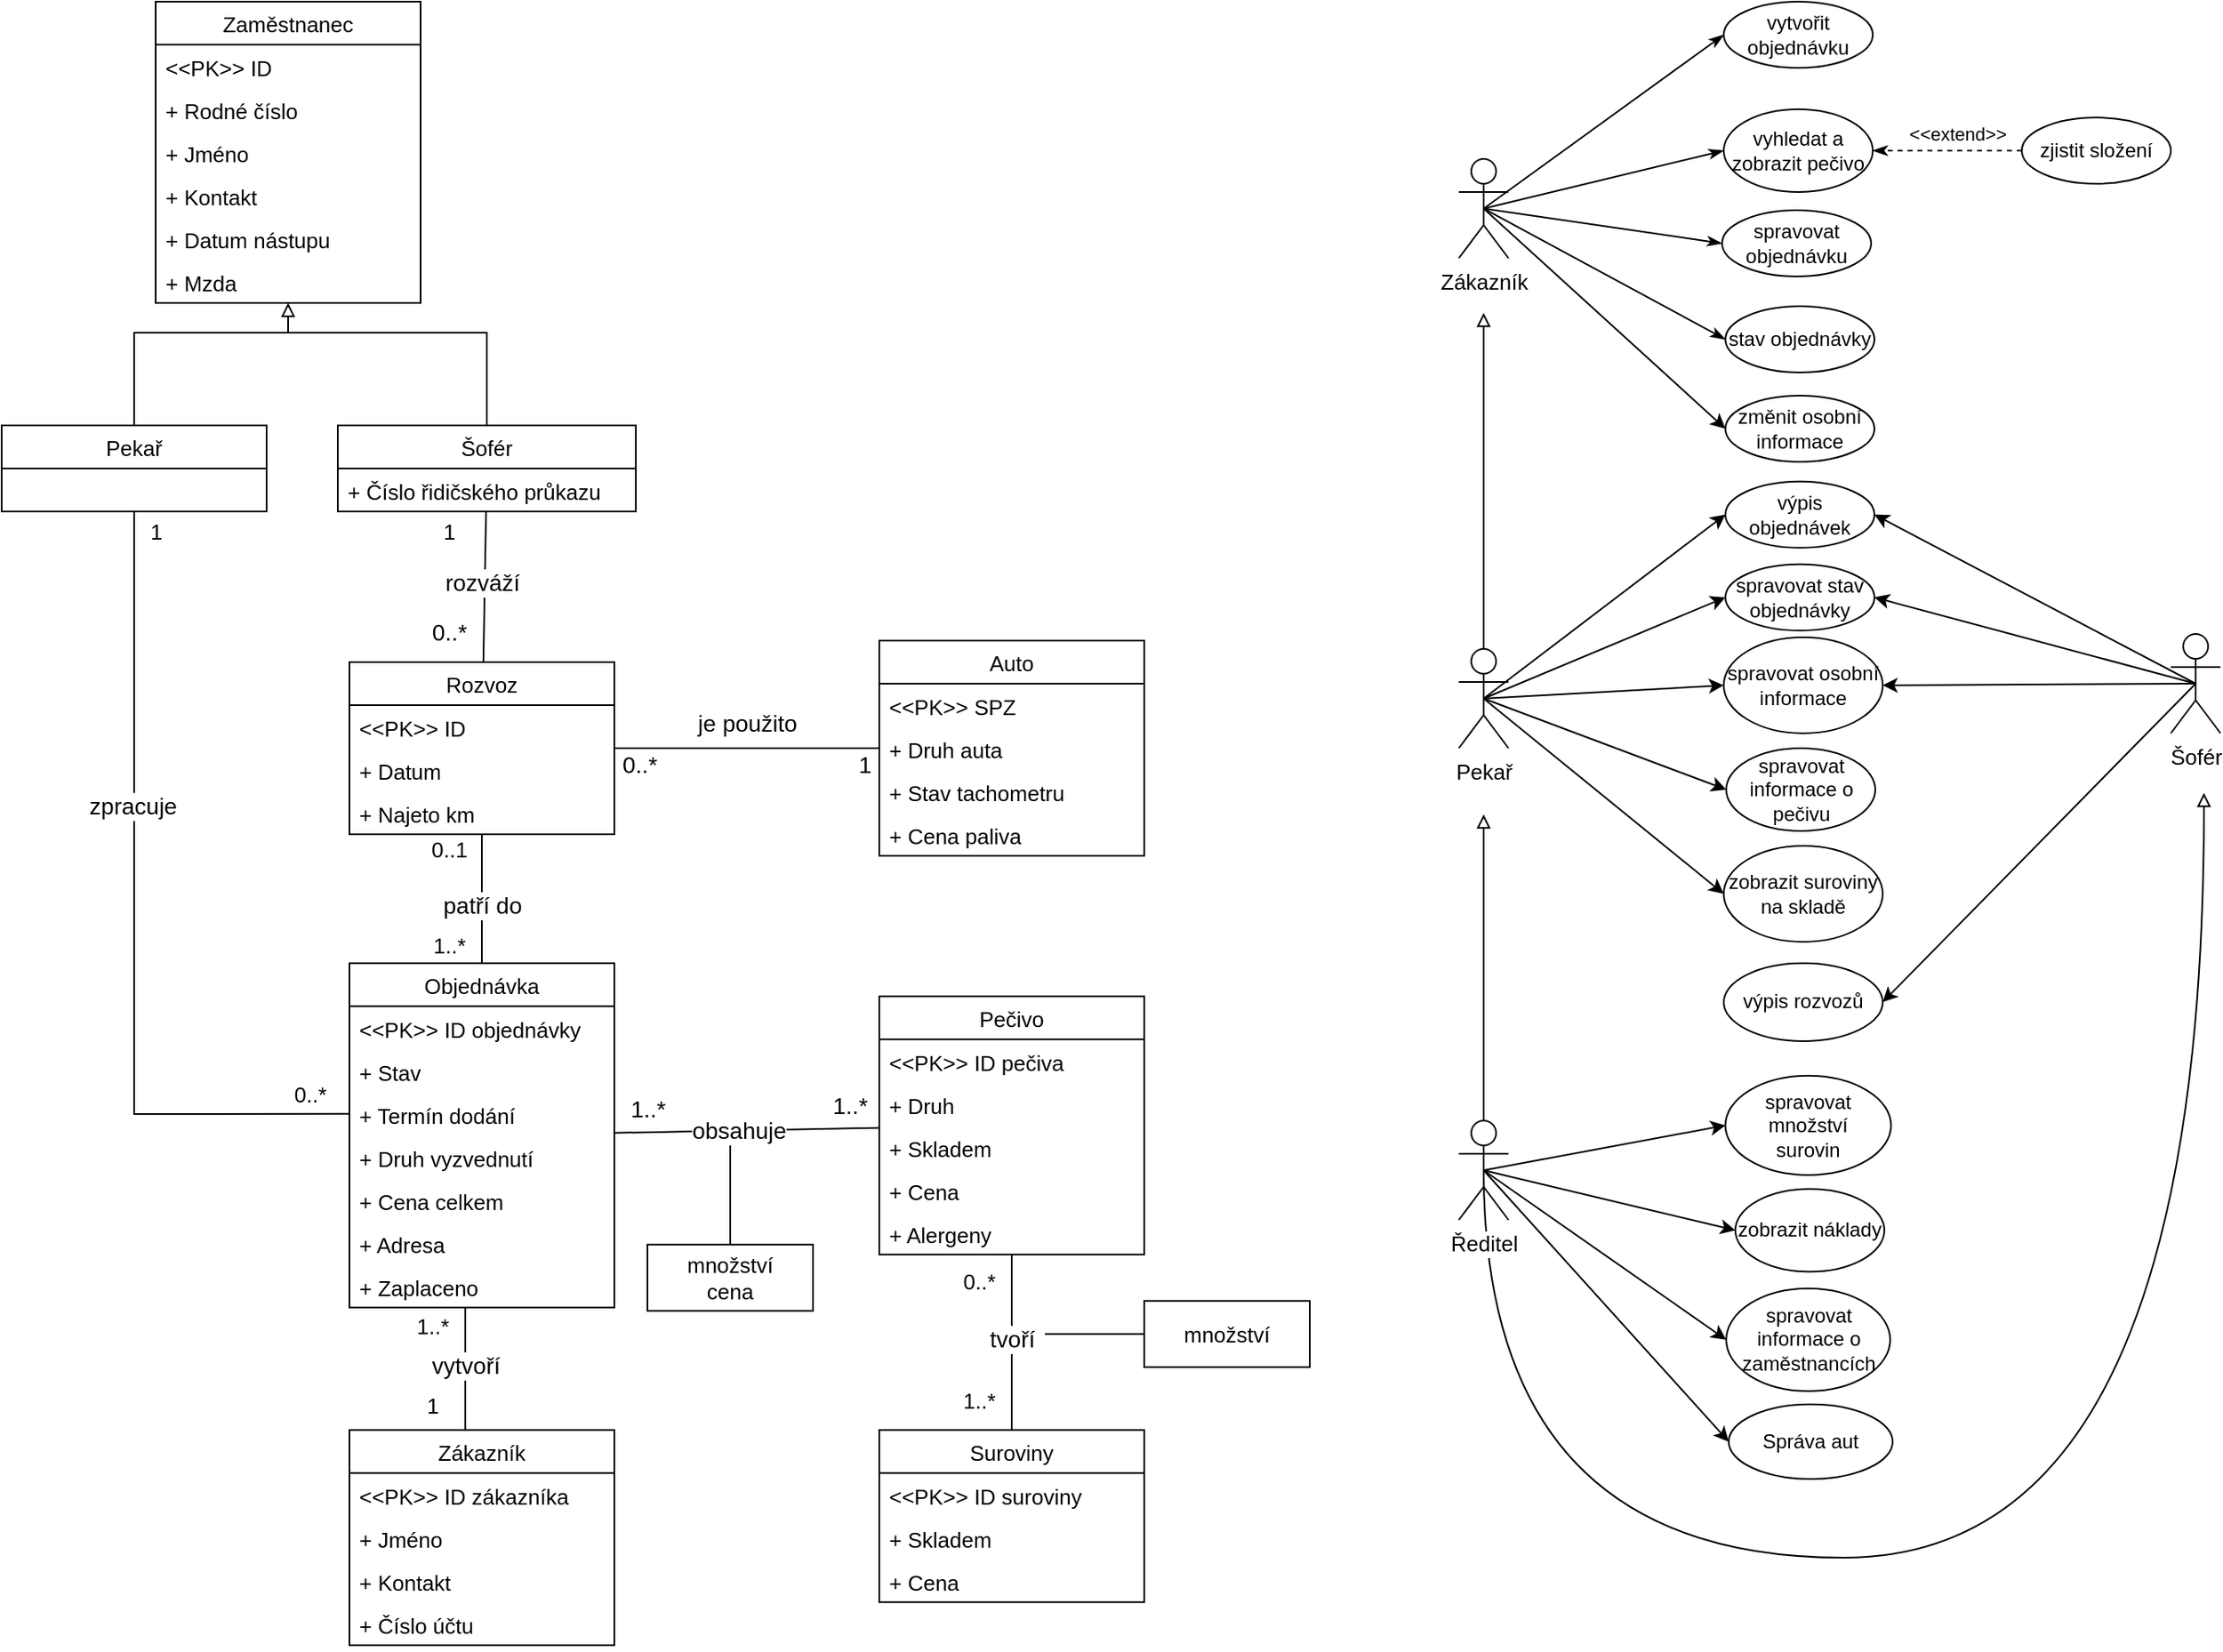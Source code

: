 <mxfile>
    <diagram id="RkWAVJf73gxoHigqywjA" name="Page-1">
        <mxGraphModel dx="303" dy="496" grid="1" gridSize="10" guides="1" tooltips="1" connect="1" arrows="1" fold="1" page="1" pageScale="1" pageWidth="827" pageHeight="1169" math="0" shadow="0">
            <root>
                <mxCell id="0"/>
                <mxCell id="1" parent="0"/>
                <mxCell id="16" style="edgeStyle=none;rounded=0;jumpSize=0;html=1;endArrow=none;endFill=0;exitX=0;exitY=0.5;exitDx=0;exitDy=0;" parent="1" source="KoYqK0LkzwF9IRQnpM97-100" target="KoYqK0LkzwF9IRQnpM97-140" edge="1">
                    <mxGeometry relative="1" as="geometry">
                        <Array as="points">
                            <mxPoint x="920" y="752"/>
                        </Array>
                    </mxGeometry>
                </mxCell>
                <mxCell id="17" value="zpracuje" style="edgeLabel;html=1;align=center;verticalAlign=middle;resizable=0;points=[];fontSize=14;" parent="16" vertex="1" connectable="0">
                    <mxGeometry x="0.427" y="1" relative="1" as="geometry">
                        <mxPoint y="36" as="offset"/>
                    </mxGeometry>
                </mxCell>
                <mxCell id="KoYqK0LkzwF9IRQnpM97-98" value="Objednávka" style="swimlane;fontStyle=0;childLayout=stackLayout;horizontal=1;startSize=26;horizontalStack=0;resizeParent=1;resizeParentMax=0;resizeLast=0;collapsible=1;marginBottom=0;align=center;fontSize=13;" parent="1" vertex="1">
                    <mxGeometry x="1050" y="660.88" width="160" height="208" as="geometry">
                        <mxRectangle x="410" y="592" width="100" height="26" as="alternateBounds"/>
                    </mxGeometry>
                </mxCell>
                <mxCell id="KoYqK0LkzwF9IRQnpM97-99" value="&lt;&lt;PK&gt;&gt; ID objednávky" style="text;strokeColor=none;fillColor=none;spacingLeft=4;spacingRight=4;overflow=hidden;rotatable=0;points=[[0,0.5],[1,0.5]];portConstraint=eastwest;fontSize=13;" parent="KoYqK0LkzwF9IRQnpM97-98" vertex="1">
                    <mxGeometry y="26" width="160" height="26" as="geometry"/>
                </mxCell>
                <mxCell id="KoYqK0LkzwF9IRQnpM97-102" value="+ Stav" style="text;strokeColor=none;fillColor=none;spacingLeft=4;spacingRight=4;overflow=hidden;rotatable=0;points=[[0,0.5],[1,0.5]];portConstraint=eastwest;fontSize=13;" parent="KoYqK0LkzwF9IRQnpM97-98" vertex="1">
                    <mxGeometry y="52" width="160" height="26" as="geometry"/>
                </mxCell>
                <mxCell id="KoYqK0LkzwF9IRQnpM97-100" value="+ Termín dodání" style="text;strokeColor=none;fillColor=none;spacingLeft=4;spacingRight=4;overflow=hidden;rotatable=0;points=[[0,0.5],[1,0.5]];portConstraint=eastwest;fontSize=13;labelBorderColor=none;" parent="KoYqK0LkzwF9IRQnpM97-98" vertex="1">
                    <mxGeometry y="78" width="160" height="26" as="geometry"/>
                </mxCell>
                <mxCell id="KoYqK0LkzwF9IRQnpM97-103" value="+ Druh vyzvednutí" style="text;strokeColor=none;fillColor=none;spacingLeft=4;spacingRight=4;overflow=hidden;rotatable=0;points=[[0,0.5],[1,0.5]];portConstraint=eastwest;fontSize=13;" parent="KoYqK0LkzwF9IRQnpM97-98" vertex="1">
                    <mxGeometry y="104" width="160" height="26" as="geometry"/>
                </mxCell>
                <mxCell id="KoYqK0LkzwF9IRQnpM97-101" value="+ Cena celkem" style="text;strokeColor=none;fillColor=none;spacingLeft=4;spacingRight=4;overflow=hidden;rotatable=0;points=[[0,0.5],[1,0.5]];portConstraint=eastwest;fontSize=13;labelBorderColor=none;" parent="KoYqK0LkzwF9IRQnpM97-98" vertex="1">
                    <mxGeometry y="130" width="160" height="26" as="geometry"/>
                </mxCell>
                <mxCell id="43" value="+ Adresa" style="text;strokeColor=none;fillColor=none;spacingLeft=4;spacingRight=4;overflow=hidden;rotatable=0;points=[[0,0.5],[1,0.5]];portConstraint=eastwest;fontSize=13;labelBorderColor=none;" parent="KoYqK0LkzwF9IRQnpM97-98" vertex="1">
                    <mxGeometry y="156" width="160" height="26" as="geometry"/>
                </mxCell>
                <mxCell id="50" value="+ Zaplaceno" style="text;strokeColor=none;fillColor=none;spacingLeft=4;spacingRight=4;overflow=hidden;rotatable=0;points=[[0,0.5],[1,0.5]];portConstraint=eastwest;fontSize=13;labelBorderColor=none;" vertex="1" parent="KoYqK0LkzwF9IRQnpM97-98">
                    <mxGeometry y="182" width="160" height="26" as="geometry"/>
                </mxCell>
                <mxCell id="KoYqK0LkzwF9IRQnpM97-104" style="edgeStyle=orthogonalEdgeStyle;rounded=0;orthogonalLoop=1;jettySize=auto;html=1;endArrow=none;endFill=0;fontSize=13;startArrow=none;startFill=0;" parent="1" source="KoYqK0LkzwF9IRQnpM97-117" target="KoYqK0LkzwF9IRQnpM97-112" edge="1">
                    <mxGeometry relative="1" as="geometry"/>
                </mxCell>
                <mxCell id="KoYqK0LkzwF9IRQnpM97-105" value="tvoří" style="edgeLabel;html=1;align=center;verticalAlign=middle;resizable=0;points=[];fontSize=14;" parent="KoYqK0LkzwF9IRQnpM97-104" vertex="1" connectable="0">
                    <mxGeometry x="0.2" relative="1" as="geometry">
                        <mxPoint y="8" as="offset"/>
                    </mxGeometry>
                </mxCell>
                <mxCell id="KoYqK0LkzwF9IRQnpM97-226" value="0..*" style="edgeLabel;html=1;align=center;verticalAlign=middle;resizable=0;points=[];fontSize=13;" parent="KoYqK0LkzwF9IRQnpM97-104" vertex="1" connectable="0">
                    <mxGeometry x="0.605" relative="1" as="geometry">
                        <mxPoint x="-20" y="-5" as="offset"/>
                    </mxGeometry>
                </mxCell>
                <mxCell id="KoYqK0LkzwF9IRQnpM97-227" value="1..*" style="edgeLabel;html=1;align=center;verticalAlign=middle;resizable=0;points=[];fontSize=13;" parent="KoYqK0LkzwF9IRQnpM97-104" vertex="1" connectable="0">
                    <mxGeometry x="-0.706" y="1" relative="1" as="geometry">
                        <mxPoint x="-19" y="-3" as="offset"/>
                    </mxGeometry>
                </mxCell>
                <mxCell id="KoYqK0LkzwF9IRQnpM97-214" style="edgeStyle=none;rounded=0;orthogonalLoop=1;jettySize=auto;html=1;endArrow=none;endFill=0;fontSize=11;" parent="1" source="KoYqK0LkzwF9IRQnpM97-107" edge="1">
                    <mxGeometry relative="1" as="geometry">
                        <mxPoint x="1470" y="884.88" as="targetPoint"/>
                    </mxGeometry>
                </mxCell>
                <mxCell id="KoYqK0LkzwF9IRQnpM97-107" value="množství" style="whiteSpace=wrap;html=1;align=center;fontSize=13;" parent="1" vertex="1">
                    <mxGeometry x="1530" y="864.88" width="100" height="40" as="geometry"/>
                </mxCell>
                <mxCell id="KoYqK0LkzwF9IRQnpM97-197" style="edgeStyle=orthogonalEdgeStyle;rounded=0;orthogonalLoop=1;jettySize=auto;html=1;endArrow=none;endFill=0;fontSize=14;" parent="1" source="KoYqK0LkzwF9IRQnpM97-109" edge="1">
                    <mxGeometry relative="1" as="geometry">
                        <mxPoint x="1280" y="754.88" as="targetPoint"/>
                    </mxGeometry>
                </mxCell>
                <mxCell id="KoYqK0LkzwF9IRQnpM97-109" value="množství&lt;br&gt;cena" style="whiteSpace=wrap;html=1;align=center;fontSize=13;" parent="1" vertex="1">
                    <mxGeometry x="1230" y="830.88" width="100" height="40" as="geometry"/>
                </mxCell>
                <mxCell id="24" style="edgeStyle=none;rounded=0;jumpSize=0;html=1;fontSize=14;endArrow=none;endFill=0;" parent="1" source="KoYqK0LkzwF9IRQnpM97-112" target="KoYqK0LkzwF9IRQnpM97-98" edge="1">
                    <mxGeometry relative="1" as="geometry"/>
                </mxCell>
                <mxCell id="25" value="obsahuje" style="edgeLabel;html=1;align=center;verticalAlign=middle;resizable=0;points=[];fontSize=14;" parent="24" vertex="1" connectable="0">
                    <mxGeometry x="-0.1" y="2" relative="1" as="geometry">
                        <mxPoint x="-13" y="-2" as="offset"/>
                    </mxGeometry>
                </mxCell>
                <mxCell id="26" value="1..*" style="edgeLabel;html=1;align=center;verticalAlign=middle;resizable=0;points=[];fontSize=14;" parent="24" vertex="1" connectable="0">
                    <mxGeometry x="0.736" y="1" relative="1" as="geometry">
                        <mxPoint x="-1" y="-15" as="offset"/>
                    </mxGeometry>
                </mxCell>
                <mxCell id="27" value="1..*" style="edgeLabel;html=1;align=center;verticalAlign=middle;resizable=0;points=[];fontSize=14;" parent="24" vertex="1" connectable="0">
                    <mxGeometry x="-0.684" y="-1" relative="1" as="geometry">
                        <mxPoint x="7" y="-13" as="offset"/>
                    </mxGeometry>
                </mxCell>
                <mxCell id="KoYqK0LkzwF9IRQnpM97-112" value="Pečivo" style="swimlane;fontStyle=0;childLayout=stackLayout;horizontal=1;startSize=26;horizontalStack=0;resizeParent=1;resizeParentMax=0;resizeLast=0;collapsible=1;marginBottom=0;align=center;fontSize=13;" parent="1" vertex="1">
                    <mxGeometry x="1370" y="680.88" width="160" height="156" as="geometry"/>
                </mxCell>
                <mxCell id="KoYqK0LkzwF9IRQnpM97-113" value="&lt;&lt;PK&gt;&gt; ID pečiva" style="text;strokeColor=none;fillColor=none;spacingLeft=4;spacingRight=4;overflow=hidden;rotatable=0;points=[[0,0.5],[1,0.5]];portConstraint=eastwest;fontSize=13;" parent="KoYqK0LkzwF9IRQnpM97-112" vertex="1">
                    <mxGeometry y="26" width="160" height="26" as="geometry"/>
                </mxCell>
                <mxCell id="KoYqK0LkzwF9IRQnpM97-114" value="+ Druh" style="text;strokeColor=none;fillColor=none;spacingLeft=4;spacingRight=4;overflow=hidden;rotatable=0;points=[[0,0.5],[1,0.5]];portConstraint=eastwest;fontSize=13;" parent="KoYqK0LkzwF9IRQnpM97-112" vertex="1">
                    <mxGeometry y="52" width="160" height="26" as="geometry"/>
                </mxCell>
                <mxCell id="KoYqK0LkzwF9IRQnpM97-116" value="+ Skladem" style="text;strokeColor=none;fillColor=none;spacingLeft=4;spacingRight=4;overflow=hidden;rotatable=0;points=[[0,0.5],[1,0.5]];portConstraint=eastwest;fontSize=13;" parent="KoYqK0LkzwF9IRQnpM97-112" vertex="1">
                    <mxGeometry y="78" width="160" height="26" as="geometry"/>
                </mxCell>
                <mxCell id="KoYqK0LkzwF9IRQnpM97-115" value="+ Cena&#10;" style="text;strokeColor=none;fillColor=none;spacingLeft=4;spacingRight=4;overflow=hidden;rotatable=0;points=[[0,0.5],[1,0.5]];portConstraint=eastwest;fontSize=13;" parent="KoYqK0LkzwF9IRQnpM97-112" vertex="1">
                    <mxGeometry y="104" width="160" height="26" as="geometry"/>
                </mxCell>
                <mxCell id="KoYqK0LkzwF9IRQnpM97-213" value="+ Alergeny" style="text;strokeColor=none;fillColor=none;spacingLeft=4;spacingRight=4;overflow=hidden;rotatable=0;points=[[0,0.5],[1,0.5]];portConstraint=eastwest;fontSize=13;" parent="KoYqK0LkzwF9IRQnpM97-112" vertex="1">
                    <mxGeometry y="130" width="160" height="26" as="geometry"/>
                </mxCell>
                <mxCell id="KoYqK0LkzwF9IRQnpM97-117" value="Suroviny" style="swimlane;fontStyle=0;childLayout=stackLayout;horizontal=1;startSize=26;horizontalStack=0;resizeParent=1;resizeParentMax=0;resizeLast=0;collapsible=1;marginBottom=0;align=center;fontSize=13;" parent="1" vertex="1">
                    <mxGeometry x="1370" y="942.88" width="160" height="104" as="geometry"/>
                </mxCell>
                <mxCell id="KoYqK0LkzwF9IRQnpM97-118" value="&lt;&lt;PK&gt;&gt; ID suroviny" style="text;strokeColor=none;fillColor=none;spacingLeft=4;spacingRight=4;overflow=hidden;rotatable=0;points=[[0,0.5],[1,0.5]];portConstraint=eastwest;fontSize=13;" parent="KoYqK0LkzwF9IRQnpM97-117" vertex="1">
                    <mxGeometry y="26" width="160" height="26" as="geometry"/>
                </mxCell>
                <mxCell id="KoYqK0LkzwF9IRQnpM97-120" value="+ Skladem" style="text;strokeColor=none;fillColor=none;spacingLeft=4;spacingRight=4;overflow=hidden;rotatable=0;points=[[0,0.5],[1,0.5]];portConstraint=eastwest;fontSize=13;" parent="KoYqK0LkzwF9IRQnpM97-117" vertex="1">
                    <mxGeometry y="52" width="160" height="26" as="geometry"/>
                </mxCell>
                <mxCell id="KoYqK0LkzwF9IRQnpM97-119" value="+ Cena" style="text;strokeColor=none;fillColor=none;spacingLeft=4;spacingRight=4;overflow=hidden;rotatable=0;points=[[0,0.5],[1,0.5]];portConstraint=eastwest;fontSize=13;" parent="KoYqK0LkzwF9IRQnpM97-117" vertex="1">
                    <mxGeometry y="78" width="160" height="26" as="geometry"/>
                </mxCell>
                <mxCell id="KoYqK0LkzwF9IRQnpM97-126" value="Zaměstnanec" style="swimlane;fontStyle=0;childLayout=stackLayout;horizontal=1;startSize=26;horizontalStack=0;resizeParent=1;resizeParentMax=0;resizeLast=0;collapsible=1;marginBottom=0;align=center;fontSize=13;" parent="1" vertex="1">
                    <mxGeometry x="933" y="80" width="160" height="182" as="geometry"/>
                </mxCell>
                <mxCell id="KoYqK0LkzwF9IRQnpM97-127" value="&lt;&lt;PK&gt;&gt; ID" style="text;strokeColor=none;fillColor=none;spacingLeft=4;spacingRight=4;overflow=hidden;rotatable=0;points=[[0,0.5],[1,0.5]];portConstraint=eastwest;fontSize=13;" parent="KoYqK0LkzwF9IRQnpM97-126" vertex="1">
                    <mxGeometry y="26" width="160" height="26" as="geometry"/>
                </mxCell>
                <mxCell id="48" value="+ Rodné číslo" style="text;strokeColor=none;fillColor=none;spacingLeft=4;spacingRight=4;overflow=hidden;rotatable=0;points=[[0,0.5],[1,0.5]];portConstraint=eastwest;fontSize=13;" parent="KoYqK0LkzwF9IRQnpM97-126" vertex="1">
                    <mxGeometry y="52" width="160" height="26" as="geometry"/>
                </mxCell>
                <mxCell id="KoYqK0LkzwF9IRQnpM97-128" value="+ Jméno" style="text;strokeColor=none;fillColor=none;spacingLeft=4;spacingRight=4;overflow=hidden;rotatable=0;points=[[0,0.5],[1,0.5]];portConstraint=eastwest;fontSize=13;" parent="KoYqK0LkzwF9IRQnpM97-126" vertex="1">
                    <mxGeometry y="78" width="160" height="26" as="geometry"/>
                </mxCell>
                <mxCell id="KoYqK0LkzwF9IRQnpM97-129" value="+ Kontakt&#10;" style="text;strokeColor=none;fillColor=none;spacingLeft=4;spacingRight=4;overflow=hidden;rotatable=0;points=[[0,0.5],[1,0.5]];portConstraint=eastwest;fontSize=13;" parent="KoYqK0LkzwF9IRQnpM97-126" vertex="1">
                    <mxGeometry y="104" width="160" height="26" as="geometry"/>
                </mxCell>
                <mxCell id="23" value="+ Datum nástupu" style="text;strokeColor=none;fillColor=none;spacingLeft=4;spacingRight=4;overflow=hidden;rotatable=0;points=[[0,0.5],[1,0.5]];portConstraint=eastwest;fontSize=13;" parent="KoYqK0LkzwF9IRQnpM97-126" vertex="1">
                    <mxGeometry y="130" width="160" height="26" as="geometry"/>
                </mxCell>
                <mxCell id="uAOdDNRQ_raFmsAbslZX-48" value="+ Mzda" style="text;strokeColor=none;fillColor=none;spacingLeft=4;spacingRight=4;overflow=hidden;rotatable=0;points=[[0,0.5],[1,0.5]];portConstraint=eastwest;fontSize=13;" parent="KoYqK0LkzwF9IRQnpM97-126" vertex="1">
                    <mxGeometry y="156" width="160" height="26" as="geometry"/>
                </mxCell>
                <mxCell id="KoYqK0LkzwF9IRQnpM97-131" style="rounded=0;orthogonalLoop=1;jettySize=auto;html=1;entryX=0.5;entryY=0;entryDx=0;entryDy=0;startArrow=none;startFill=0;endArrow=none;endFill=0;" parent="1" source="30" target="KoYqK0LkzwF9IRQnpM97-98" edge="1">
                    <mxGeometry relative="1" as="geometry">
                        <mxPoint x="1223" y="470" as="sourcePoint"/>
                    </mxGeometry>
                </mxCell>
                <mxCell id="KoYqK0LkzwF9IRQnpM97-132" value="patří do" style="edgeLabel;html=1;align=center;verticalAlign=middle;resizable=0;points=[];fontSize=14;" parent="KoYqK0LkzwF9IRQnpM97-131" vertex="1" connectable="0">
                    <mxGeometry x="-0.258" y="5" relative="1" as="geometry">
                        <mxPoint x="-5" y="14" as="offset"/>
                    </mxGeometry>
                </mxCell>
                <mxCell id="KoYqK0LkzwF9IRQnpM97-222" value="0..1" style="edgeLabel;html=1;align=center;verticalAlign=middle;resizable=0;points=[];fontSize=13;" parent="KoYqK0LkzwF9IRQnpM97-131" vertex="1" connectable="0">
                    <mxGeometry x="-0.688" y="1" relative="1" as="geometry">
                        <mxPoint x="-21" y="-3" as="offset"/>
                    </mxGeometry>
                </mxCell>
                <mxCell id="KoYqK0LkzwF9IRQnpM97-223" value="1..*" style="edgeLabel;html=1;align=center;verticalAlign=middle;resizable=0;points=[];fontSize=13;" parent="KoYqK0LkzwF9IRQnpM97-131" vertex="1" connectable="0">
                    <mxGeometry x="0.332" y="1" relative="1" as="geometry">
                        <mxPoint x="-21" y="15" as="offset"/>
                    </mxGeometry>
                </mxCell>
                <mxCell id="10" style="edgeStyle=none;html=1;endArrow=none;endFill=0;" parent="1" source="KoYqK0LkzwF9IRQnpM97-134" target="30" edge="1">
                    <mxGeometry relative="1" as="geometry">
                        <mxPoint x="1313" y="360" as="targetPoint"/>
                    </mxGeometry>
                </mxCell>
                <mxCell id="20" value="rozváží" style="edgeLabel;html=1;align=center;verticalAlign=middle;resizable=0;points=[];fontSize=14;" parent="10" vertex="1" connectable="0">
                    <mxGeometry x="-0.376" y="1" relative="1" as="geometry">
                        <mxPoint x="-3" y="14" as="offset"/>
                    </mxGeometry>
                </mxCell>
                <mxCell id="38" value="0..*" style="edgeLabel;html=1;align=center;verticalAlign=middle;resizable=0;points=[];fontSize=14;" parent="10" vertex="1" connectable="0">
                    <mxGeometry x="0.704" y="-4" relative="1" as="geometry">
                        <mxPoint x="-17" y="-5" as="offset"/>
                    </mxGeometry>
                </mxCell>
                <mxCell id="15" style="edgeStyle=none;jumpSize=0;html=1;endArrow=none;endFill=0;rounded=0;" parent="1" source="KoYqK0LkzwF9IRQnpM97-134" edge="1">
                    <mxGeometry relative="1" as="geometry">
                        <mxPoint x="1013" y="280" as="targetPoint"/>
                        <Array as="points">
                            <mxPoint x="1133" y="280"/>
                            <mxPoint x="1013" y="280"/>
                        </Array>
                    </mxGeometry>
                </mxCell>
                <mxCell id="KoYqK0LkzwF9IRQnpM97-134" value="Šofér" style="swimlane;fontStyle=0;childLayout=stackLayout;horizontal=1;startSize=26;horizontalStack=0;resizeParent=1;resizeParentMax=0;resizeLast=0;collapsible=1;marginBottom=0;align=center;fontSize=13;" parent="1" vertex="1">
                    <mxGeometry x="1043" y="336" width="180" height="52" as="geometry"/>
                </mxCell>
                <mxCell id="KoYqK0LkzwF9IRQnpM97-135" value="+ Číslo řidičského průkazu" style="text;strokeColor=none;fillColor=none;spacingLeft=4;spacingRight=4;overflow=hidden;rotatable=0;points=[[0,0.5],[1,0.5]];portConstraint=eastwest;fontSize=13;" parent="KoYqK0LkzwF9IRQnpM97-134" vertex="1">
                    <mxGeometry y="26" width="180" height="26" as="geometry"/>
                </mxCell>
                <mxCell id="KoYqK0LkzwF9IRQnpM97-194" style="edgeStyle=orthogonalEdgeStyle;rounded=0;orthogonalLoop=1;jettySize=auto;html=1;endArrow=block;endFill=0;" parent="1" source="KoYqK0LkzwF9IRQnpM97-140" target="KoYqK0LkzwF9IRQnpM97-126" edge="1">
                    <mxGeometry relative="1" as="geometry">
                        <Array as="points">
                            <mxPoint x="920" y="280"/>
                            <mxPoint x="1013" y="280"/>
                        </Array>
                    </mxGeometry>
                </mxCell>
                <mxCell id="KoYqK0LkzwF9IRQnpM97-140" value="Pekař" style="swimlane;fontStyle=0;childLayout=stackLayout;horizontal=1;startSize=26;horizontalStack=0;resizeParent=1;resizeParentMax=0;resizeLast=0;collapsible=1;marginBottom=0;align=center;fontSize=13;" parent="1" vertex="1">
                    <mxGeometry x="840" y="336" width="160" height="52" as="geometry"/>
                </mxCell>
                <mxCell id="KoYqK0LkzwF9IRQnpM97-144" style="rounded=0;orthogonalLoop=1;jettySize=auto;html=1;exitX=0.5;exitY=0.5;exitDx=0;exitDy=0;exitPerimeter=0;entryX=0;entryY=0.5;entryDx=0;entryDy=0;endArrow=classicThin;endFill=1;fontSize=12;" parent="1" source="KoYqK0LkzwF9IRQnpM97-148" target="KoYqK0LkzwF9IRQnpM97-159" edge="1">
                    <mxGeometry relative="1" as="geometry"/>
                </mxCell>
                <mxCell id="KoYqK0LkzwF9IRQnpM97-145" style="edgeStyle=none;rounded=0;orthogonalLoop=1;jettySize=auto;html=1;exitX=0.5;exitY=0.5;exitDx=0;exitDy=0;exitPerimeter=0;entryX=0;entryY=0.5;entryDx=0;entryDy=0;endArrow=classicThin;endFill=1;fontSize=12;" parent="1" source="KoYqK0LkzwF9IRQnpM97-148" target="KoYqK0LkzwF9IRQnpM97-160" edge="1">
                    <mxGeometry relative="1" as="geometry"/>
                </mxCell>
                <mxCell id="KoYqK0LkzwF9IRQnpM97-146" style="edgeStyle=none;rounded=0;orthogonalLoop=1;jettySize=auto;html=1;exitX=0.5;exitY=0.5;exitDx=0;exitDy=0;exitPerimeter=0;entryX=0;entryY=0.5;entryDx=0;entryDy=0;endArrow=classicThin;endFill=1;fontSize=12;" parent="1" source="KoYqK0LkzwF9IRQnpM97-148" target="KoYqK0LkzwF9IRQnpM97-161" edge="1">
                    <mxGeometry relative="1" as="geometry"/>
                </mxCell>
                <mxCell id="KoYqK0LkzwF9IRQnpM97-147" style="edgeStyle=none;rounded=0;orthogonalLoop=1;jettySize=auto;html=1;exitX=0.5;exitY=0.5;exitDx=0;exitDy=0;exitPerimeter=0;endArrow=classicThin;endFill=1;fontSize=12;entryX=0;entryY=0.5;entryDx=0;entryDy=0;" parent="1" source="KoYqK0LkzwF9IRQnpM97-148" target="KoYqK0LkzwF9IRQnpM97-165" edge="1">
                    <mxGeometry relative="1" as="geometry">
                        <mxPoint x="1820" y="308" as="targetPoint"/>
                    </mxGeometry>
                </mxCell>
                <mxCell id="KoYqK0LkzwF9IRQnpM97-203" style="rounded=0;orthogonalLoop=1;jettySize=auto;html=1;exitX=0.5;exitY=0.5;exitDx=0;exitDy=0;exitPerimeter=0;endArrow=classic;endFill=1;fontSize=14;entryX=0;entryY=0.5;entryDx=0;entryDy=0;" parent="1" source="KoYqK0LkzwF9IRQnpM97-148" target="KoYqK0LkzwF9IRQnpM97-204" edge="1">
                    <mxGeometry relative="1" as="geometry">
                        <mxPoint x="1870.0" y="77" as="targetPoint"/>
                    </mxGeometry>
                </mxCell>
                <mxCell id="KoYqK0LkzwF9IRQnpM97-148" value="&lt;font color=&quot;#000000&quot;&gt;Zákazník&lt;/font&gt;" style="shape=umlActor;verticalLabelPosition=bottom;labelBackgroundColor=#ffffff;verticalAlign=top;html=1;outlineConnect=0;fontSize=13;" parent="1" vertex="1">
                    <mxGeometry x="1720" y="175" width="30" height="60" as="geometry"/>
                </mxCell>
                <mxCell id="KoYqK0LkzwF9IRQnpM97-149" style="edgeStyle=none;rounded=0;orthogonalLoop=1;jettySize=auto;html=1;exitX=0.5;exitY=0.5;exitDx=0;exitDy=0;exitPerimeter=0;entryX=0;entryY=0.5;entryDx=0;entryDy=0;endArrow=classic;endFill=1;fontSize=10;" parent="1" source="KoYqK0LkzwF9IRQnpM97-183" target="KoYqK0LkzwF9IRQnpM97-168" edge="1">
                    <mxGeometry relative="1" as="geometry"/>
                </mxCell>
                <mxCell id="KoYqK0LkzwF9IRQnpM97-150" style="edgeStyle=none;rounded=0;orthogonalLoop=1;jettySize=auto;html=1;exitX=0.5;exitY=0.5;exitDx=0;exitDy=0;exitPerimeter=0;entryX=0;entryY=0.5;entryDx=0;entryDy=0;endArrow=classic;endFill=1;fontSize=10;" parent="1" source="KoYqK0LkzwF9IRQnpM97-183" target="KoYqK0LkzwF9IRQnpM97-167" edge="1">
                    <mxGeometry relative="1" as="geometry"/>
                </mxCell>
                <mxCell id="KoYqK0LkzwF9IRQnpM97-151" style="edgeStyle=none;rounded=0;orthogonalLoop=1;jettySize=auto;html=1;exitX=0.5;exitY=0.5;exitDx=0;exitDy=0;exitPerimeter=0;entryX=0;entryY=0.5;entryDx=0;entryDy=0;endArrow=classic;endFill=1;fontSize=10;" parent="1" source="KoYqK0LkzwF9IRQnpM97-183" target="KoYqK0LkzwF9IRQnpM97-166" edge="1">
                    <mxGeometry relative="1" as="geometry"/>
                </mxCell>
                <mxCell id="KoYqK0LkzwF9IRQnpM97-152" style="edgeStyle=orthogonalEdgeStyle;rounded=0;orthogonalLoop=1;jettySize=auto;html=1;startArrow=none;startFill=0;endArrow=block;endFill=0;" parent="1" source="KoYqK0LkzwF9IRQnpM97-183" edge="1">
                    <mxGeometry relative="1" as="geometry">
                        <mxPoint x="1735" y="268" as="targetPoint"/>
                    </mxGeometry>
                </mxCell>
                <mxCell id="KoYqK0LkzwF9IRQnpM97-155" style="rounded=0;orthogonalLoop=1;jettySize=auto;html=1;exitX=0.5;exitY=0.5;exitDx=0;exitDy=0;exitPerimeter=0;entryX=0;entryY=0.5;entryDx=0;entryDy=0;startArrow=none;startFill=0;endArrow=classic;endFill=1;" parent="1" source="KoYqK0LkzwF9IRQnpM97-183" target="KoYqK0LkzwF9IRQnpM97-177" edge="1">
                    <mxGeometry relative="1" as="geometry"/>
                </mxCell>
                <mxCell id="KoYqK0LkzwF9IRQnpM97-157" style="edgeStyle=none;rounded=0;orthogonalLoop=1;jettySize=auto;html=1;exitX=0.5;exitY=0.5;exitDx=0;exitDy=0;exitPerimeter=0;startArrow=none;startFill=0;endArrow=classic;endFill=1;entryX=0;entryY=0.5;entryDx=0;entryDy=0;" parent="1" source="KoYqK0LkzwF9IRQnpM97-158" target="KoYqK0LkzwF9IRQnpM97-175" edge="1">
                    <mxGeometry relative="1" as="geometry">
                        <mxPoint x="1879.0" y="1116" as="targetPoint"/>
                    </mxGeometry>
                </mxCell>
                <mxCell id="KoYqK0LkzwF9IRQnpM97-202" style="edgeStyle=orthogonalEdgeStyle;curved=1;rounded=0;orthogonalLoop=1;jettySize=auto;html=1;exitX=0.5;exitY=0.5;exitDx=0;exitDy=0;exitPerimeter=0;endArrow=block;endFill=0;fontSize=14;" parent="1" source="KoYqK0LkzwF9IRQnpM97-158" edge="1">
                    <mxGeometry relative="1" as="geometry">
                        <mxPoint x="2170" y="558" as="targetPoint"/>
                        <Array as="points">
                            <mxPoint x="1735" y="1020"/>
                            <mxPoint x="2170" y="1020"/>
                        </Array>
                    </mxGeometry>
                </mxCell>
                <mxCell id="KoYqK0LkzwF9IRQnpM97-207" style="edgeStyle=none;rounded=0;orthogonalLoop=1;jettySize=auto;html=1;exitX=0.5;exitY=0.5;exitDx=0;exitDy=0;exitPerimeter=0;entryX=0;entryY=0.5;entryDx=0;entryDy=0;endArrow=classic;endFill=1;fontSize=14;" parent="1" source="KoYqK0LkzwF9IRQnpM97-158" target="KoYqK0LkzwF9IRQnpM97-176" edge="1">
                    <mxGeometry relative="1" as="geometry"/>
                </mxCell>
                <mxCell id="KoYqK0LkzwF9IRQnpM97-212" style="edgeStyle=none;rounded=0;orthogonalLoop=1;jettySize=auto;html=1;exitX=0.5;exitY=0.5;exitDx=0;exitDy=0;exitPerimeter=0;entryX=0;entryY=0.5;entryDx=0;entryDy=0;endArrow=classic;endFill=1;fontSize=14;" parent="1" source="KoYqK0LkzwF9IRQnpM97-158" target="KoYqK0LkzwF9IRQnpM97-211" edge="1">
                    <mxGeometry relative="1" as="geometry"/>
                </mxCell>
                <mxCell id="47" style="edgeStyle=none;rounded=0;jumpSize=0;html=1;entryX=0;entryY=0.5;entryDx=0;entryDy=0;fontSize=14;fontColor=#000000;endArrow=classic;endFill=1;exitX=0.5;exitY=0.5;exitDx=0;exitDy=0;exitPerimeter=0;" parent="1" source="KoYqK0LkzwF9IRQnpM97-158" target="46" edge="1">
                    <mxGeometry relative="1" as="geometry"/>
                </mxCell>
                <mxCell id="KoYqK0LkzwF9IRQnpM97-158" value="&lt;font color=&quot;#000000&quot;&gt;Ředitel&lt;/font&gt;" style="shape=umlActor;verticalLabelPosition=bottom;labelBackgroundColor=#ffffff;verticalAlign=top;html=1;outlineConnect=0;fontSize=13;" parent="1" vertex="1">
                    <mxGeometry x="1720" y="756" width="30" height="60" as="geometry"/>
                </mxCell>
                <mxCell id="KoYqK0LkzwF9IRQnpM97-159" value="vytvořit objednávku" style="ellipse;whiteSpace=wrap;html=1;fontSize=12;" parent="1" vertex="1">
                    <mxGeometry x="1880" y="80" width="90" height="40" as="geometry"/>
                </mxCell>
                <mxCell id="KoYqK0LkzwF9IRQnpM97-160" value="vyhledat a zobrazit pečivo&lt;span style=&quot;color: rgba(0 , 0 , 0 , 0) ; font-family: monospace ; font-size: 0px&quot;&gt;%3CmxGraphModel%3E%3Croot%3E%3CmxCell%20id%3D%220%22%2F%3E%3CmxCell%20id%3D%221%22%20parent%3D%220%22%2F%3E%3CmxCell%20id%3D%222%22%20value%3D%22vytvo%C5%99it%20objedn%C3%A1vku%22%20style%3D%22ellipse%3BwhiteSpace%3Dwrap%3Bhtml%3D1%3BfontSize%3D12%3B%22%20vertex%3D%221%22%20parent%3D%221%22%3E%3CmxGeometry%20x%3D%22240%22%20y%3D%2230%22%20width%3D%2290%22%20height%3D%2240%22%20as%3D%22geometry%22%2F%3E%3C%2FmxCell%3E%3C%2Froot%3E%3C%2FmxGraphModel%3E&lt;/span&gt;" style="ellipse;whiteSpace=wrap;html=1;fontSize=12;" parent="1" vertex="1">
                    <mxGeometry x="1880" y="145" width="90" height="50" as="geometry"/>
                </mxCell>
                <mxCell id="KoYqK0LkzwF9IRQnpM97-161" value="spravovat objednávku" style="ellipse;whiteSpace=wrap;html=1;fontSize=12;" parent="1" vertex="1">
                    <mxGeometry x="1879" y="206" width="90" height="40" as="geometry"/>
                </mxCell>
                <mxCell id="KoYqK0LkzwF9IRQnpM97-162" style="edgeStyle=none;rounded=0;orthogonalLoop=1;jettySize=auto;html=1;exitX=0;exitY=0.5;exitDx=0;exitDy=0;entryX=1;entryY=0.5;entryDx=0;entryDy=0;endArrow=classicThin;endFill=1;fontSize=12;dashed=1;" parent="1" source="KoYqK0LkzwF9IRQnpM97-164" target="KoYqK0LkzwF9IRQnpM97-160" edge="1">
                    <mxGeometry relative="1" as="geometry"/>
                </mxCell>
                <mxCell id="KoYqK0LkzwF9IRQnpM97-163" value="&lt;font style=&quot;font-size: 11px;&quot;&gt;&amp;lt;&amp;lt;extend&amp;gt;&amp;gt;&lt;/font&gt;" style="edgeLabel;html=1;align=center;verticalAlign=middle;resizable=0;points=[];fontSize=11;" parent="KoYqK0LkzwF9IRQnpM97-162" vertex="1" connectable="0">
                    <mxGeometry x="-0.219" relative="1" as="geometry">
                        <mxPoint x="-4.57" y="-10" as="offset"/>
                    </mxGeometry>
                </mxCell>
                <mxCell id="KoYqK0LkzwF9IRQnpM97-164" value="zjistit složení" style="ellipse;whiteSpace=wrap;html=1;fontSize=12;" parent="1" vertex="1">
                    <mxGeometry x="2060" y="150" width="90" height="40" as="geometry"/>
                </mxCell>
                <mxCell id="KoYqK0LkzwF9IRQnpM97-165" value="stav objednávky" style="ellipse;whiteSpace=wrap;html=1;fontSize=12;" parent="1" vertex="1">
                    <mxGeometry x="1881" y="264" width="90" height="40" as="geometry"/>
                </mxCell>
                <mxCell id="KoYqK0LkzwF9IRQnpM97-166" value="výpis objednávek" style="ellipse;whiteSpace=wrap;html=1;fontSize=12;" parent="1" vertex="1">
                    <mxGeometry x="1881" y="369.88" width="90" height="40" as="geometry"/>
                </mxCell>
                <mxCell id="KoYqK0LkzwF9IRQnpM97-167" value="spravovat stav objednávky" style="ellipse;whiteSpace=wrap;html=1;fontSize=12;" parent="1" vertex="1">
                    <mxGeometry x="1881" y="419.88" width="90" height="40" as="geometry"/>
                </mxCell>
                <mxCell id="KoYqK0LkzwF9IRQnpM97-168" value="spravovat informace o pečivu" style="ellipse;whiteSpace=wrap;html=1;fontSize=12;" parent="1" vertex="1">
                    <mxGeometry x="1881.5" y="531" width="90" height="50" as="geometry"/>
                </mxCell>
                <mxCell id="KoYqK0LkzwF9IRQnpM97-175" value="zobrazit náklady" style="ellipse;whiteSpace=wrap;html=1;fontSize=12;" parent="1" vertex="1">
                    <mxGeometry x="1887" y="797.26" width="90" height="50" as="geometry"/>
                </mxCell>
                <mxCell id="KoYqK0LkzwF9IRQnpM97-176" value="spravovat množství&lt;br&gt;surovin" style="ellipse;whiteSpace=wrap;html=1;fontSize=12;" parent="1" vertex="1">
                    <mxGeometry x="1881" y="728.88" width="100" height="60" as="geometry"/>
                </mxCell>
                <mxCell id="KoYqK0LkzwF9IRQnpM97-177" value="spravovat osobní informace" style="ellipse;whiteSpace=wrap;html=1;fontSize=12;" parent="1" vertex="1">
                    <mxGeometry x="1880" y="464" width="96" height="58" as="geometry"/>
                </mxCell>
                <mxCell id="KoYqK0LkzwF9IRQnpM97-179" style="edgeStyle=none;rounded=0;orthogonalLoop=1;jettySize=auto;html=1;entryX=1;entryY=0.5;entryDx=0;entryDy=0;startArrow=none;startFill=0;endArrow=classic;endFill=1;exitX=0.5;exitY=0.5;exitDx=0;exitDy=0;exitPerimeter=0;" parent="1" source="KoYqK0LkzwF9IRQnpM97-182" target="KoYqK0LkzwF9IRQnpM97-166" edge="1">
                    <mxGeometry relative="1" as="geometry"/>
                </mxCell>
                <mxCell id="KoYqK0LkzwF9IRQnpM97-180" style="edgeStyle=none;rounded=0;orthogonalLoop=1;jettySize=auto;html=1;entryX=1;entryY=0.5;entryDx=0;entryDy=0;startArrow=none;startFill=0;endArrow=classic;endFill=1;exitX=0.5;exitY=0.5;exitDx=0;exitDy=0;exitPerimeter=0;" parent="1" source="KoYqK0LkzwF9IRQnpM97-182" target="KoYqK0LkzwF9IRQnpM97-177" edge="1">
                    <mxGeometry relative="1" as="geometry"/>
                </mxCell>
                <mxCell id="KoYqK0LkzwF9IRQnpM97-181" style="edgeStyle=none;rounded=0;orthogonalLoop=1;jettySize=auto;html=1;entryX=1;entryY=0.5;entryDx=0;entryDy=0;startArrow=none;startFill=0;endArrow=classic;endFill=1;exitX=0.5;exitY=0.5;exitDx=0;exitDy=0;exitPerimeter=0;" parent="1" source="KoYqK0LkzwF9IRQnpM97-182" target="KoYqK0LkzwF9IRQnpM97-167" edge="1">
                    <mxGeometry relative="1" as="geometry"/>
                </mxCell>
                <mxCell id="45" style="edgeStyle=none;rounded=0;jumpSize=0;html=1;entryX=1;entryY=0.5;entryDx=0;entryDy=0;fontSize=14;fontColor=#000000;endArrow=classic;endFill=1;exitX=0.5;exitY=0.5;exitDx=0;exitDy=0;exitPerimeter=0;" parent="1" source="KoYqK0LkzwF9IRQnpM97-182" target="44" edge="1">
                    <mxGeometry relative="1" as="geometry"/>
                </mxCell>
                <mxCell id="KoYqK0LkzwF9IRQnpM97-182" value="&lt;font color=&quot;#000000&quot;&gt;Šofér&lt;/font&gt;" style="shape=umlActor;verticalLabelPosition=bottom;labelBackgroundColor=#ffffff;verticalAlign=top;html=1;outlineConnect=0;fontSize=13;" parent="1" vertex="1">
                    <mxGeometry x="2150" y="462" width="30" height="60" as="geometry"/>
                </mxCell>
                <mxCell id="KoYqK0LkzwF9IRQnpM97-210" style="edgeStyle=none;rounded=0;orthogonalLoop=1;jettySize=auto;html=1;exitX=0.5;exitY=0.5;exitDx=0;exitDy=0;exitPerimeter=0;entryX=0;entryY=0.5;entryDx=0;entryDy=0;endArrow=classic;endFill=1;fontSize=14;" parent="1" source="KoYqK0LkzwF9IRQnpM97-183" target="KoYqK0LkzwF9IRQnpM97-209" edge="1">
                    <mxGeometry relative="1" as="geometry"/>
                </mxCell>
                <mxCell id="KoYqK0LkzwF9IRQnpM97-183" value="&lt;font color=&quot;#000000&quot;&gt;Pekař&lt;/font&gt;" style="shape=umlActor;verticalLabelPosition=bottom;labelBackgroundColor=#ffffff;verticalAlign=top;html=1;outlineConnect=0;fontSize=13;" parent="1" vertex="1">
                    <mxGeometry x="1720" y="471" width="30" height="60" as="geometry"/>
                </mxCell>
                <mxCell id="KoYqK0LkzwF9IRQnpM97-184" style="edgeStyle=orthogonalEdgeStyle;rounded=0;orthogonalLoop=1;jettySize=auto;html=1;startArrow=none;startFill=0;endArrow=block;endFill=0;" parent="1" source="KoYqK0LkzwF9IRQnpM97-158" edge="1">
                    <mxGeometry relative="1" as="geometry">
                        <mxPoint x="1735" y="911" as="sourcePoint"/>
                        <mxPoint x="1735" y="571" as="targetPoint"/>
                    </mxGeometry>
                </mxCell>
                <mxCell id="KoYqK0LkzwF9IRQnpM97-195" style="edgeStyle=orthogonalEdgeStyle;rounded=0;orthogonalLoop=1;jettySize=auto;html=1;endArrow=none;endFill=0;" parent="1" source="KoYqK0LkzwF9IRQnpM97-186" target="KoYqK0LkzwF9IRQnpM97-98" edge="1">
                    <mxGeometry relative="1" as="geometry">
                        <Array as="points">
                            <mxPoint x="1120" y="884.88"/>
                            <mxPoint x="1120" y="884.88"/>
                        </Array>
                    </mxGeometry>
                </mxCell>
                <mxCell id="KoYqK0LkzwF9IRQnpM97-196" value="vytvoří" style="edgeLabel;html=1;align=center;verticalAlign=middle;resizable=0;points=[];fontSize=14;" parent="KoYqK0LkzwF9IRQnpM97-195" vertex="1" connectable="0">
                    <mxGeometry x="0.111" y="3" relative="1" as="geometry">
                        <mxPoint x="3" y="2" as="offset"/>
                    </mxGeometry>
                </mxCell>
                <mxCell id="KoYqK0LkzwF9IRQnpM97-220" value="1..*" style="edgeLabel;html=1;align=center;verticalAlign=middle;resizable=0;points=[];fontSize=13;" parent="KoYqK0LkzwF9IRQnpM97-195" vertex="1" connectable="0">
                    <mxGeometry x="0.834" y="2" relative="1" as="geometry">
                        <mxPoint x="-18" y="5" as="offset"/>
                    </mxGeometry>
                </mxCell>
                <mxCell id="KoYqK0LkzwF9IRQnpM97-221" value="1" style="edgeLabel;html=1;align=center;verticalAlign=middle;resizable=0;points=[];fontSize=13;" parent="KoYqK0LkzwF9IRQnpM97-195" vertex="1" connectable="0">
                    <mxGeometry x="-0.875" y="-1" relative="1" as="geometry">
                        <mxPoint x="-21" y="-11" as="offset"/>
                    </mxGeometry>
                </mxCell>
                <mxCell id="KoYqK0LkzwF9IRQnpM97-186" value="Zákazník" style="swimlane;fontStyle=0;childLayout=stackLayout;horizontal=1;startSize=26;horizontalStack=0;resizeParent=1;resizeParentMax=0;resizeLast=0;collapsible=1;marginBottom=0;align=center;fontSize=13;" parent="1" vertex="1">
                    <mxGeometry x="1050" y="942.88" width="160" height="130" as="geometry"/>
                </mxCell>
                <mxCell id="KoYqK0LkzwF9IRQnpM97-187" value="&lt;&lt;PK&gt;&gt; ID zákazníka" style="text;strokeColor=none;fillColor=none;spacingLeft=4;spacingRight=4;overflow=hidden;rotatable=0;points=[[0,0.5],[1,0.5]];portConstraint=eastwest;fontSize=13;" parent="KoYqK0LkzwF9IRQnpM97-186" vertex="1">
                    <mxGeometry y="26" width="160" height="26" as="geometry"/>
                </mxCell>
                <mxCell id="KoYqK0LkzwF9IRQnpM97-188" value="+ Jméno" style="text;strokeColor=none;fillColor=none;spacingLeft=4;spacingRight=4;overflow=hidden;rotatable=0;points=[[0,0.5],[1,0.5]];portConstraint=eastwest;fontSize=13;" parent="KoYqK0LkzwF9IRQnpM97-186" vertex="1">
                    <mxGeometry y="52" width="160" height="26" as="geometry"/>
                </mxCell>
                <mxCell id="KoYqK0LkzwF9IRQnpM97-189" value="+ Kontakt" style="text;strokeColor=none;fillColor=none;spacingLeft=4;spacingRight=4;overflow=hidden;rotatable=0;points=[[0,0.5],[1,0.5]];portConstraint=eastwest;fontSize=13;" parent="KoYqK0LkzwF9IRQnpM97-186" vertex="1">
                    <mxGeometry y="78" width="160" height="26" as="geometry"/>
                </mxCell>
                <mxCell id="KoYqK0LkzwF9IRQnpM97-192" value="+ Číslo účtu" style="text;strokeColor=none;fillColor=none;spacingLeft=4;spacingRight=4;overflow=hidden;rotatable=0;points=[[0,0.5],[1,0.5]];portConstraint=eastwest;fontSize=13;" parent="KoYqK0LkzwF9IRQnpM97-186" vertex="1">
                    <mxGeometry y="104" width="160" height="26" as="geometry"/>
                </mxCell>
                <mxCell id="KoYqK0LkzwF9IRQnpM97-204" value="změnit osobní informace" style="ellipse;whiteSpace=wrap;html=1;fontSize=12;" parent="1" vertex="1">
                    <mxGeometry x="1881" y="318" width="90" height="40" as="geometry"/>
                </mxCell>
                <mxCell id="KoYqK0LkzwF9IRQnpM97-209" value="zobrazit suroviny na skladě" style="ellipse;whiteSpace=wrap;html=1;fontSize=12;" parent="1" vertex="1">
                    <mxGeometry x="1880" y="590" width="96" height="58" as="geometry"/>
                </mxCell>
                <mxCell id="KoYqK0LkzwF9IRQnpM97-211" value="spravovat informace o zaměstnancích" style="ellipse;whiteSpace=wrap;html=1;fontSize=12;" parent="1" vertex="1">
                    <mxGeometry x="1881.5" y="857.38" width="99" height="62" as="geometry"/>
                </mxCell>
                <mxCell id="2" value="Auto" style="swimlane;fontStyle=0;childLayout=stackLayout;horizontal=1;startSize=26;horizontalStack=0;resizeParent=1;resizeParentMax=0;resizeLast=0;collapsible=1;marginBottom=0;align=center;fontSize=13;" parent="1" vertex="1">
                    <mxGeometry x="1370" y="466" width="160" height="130" as="geometry"/>
                </mxCell>
                <mxCell id="3" value="&lt;&lt;PK&gt;&gt; SPZ" style="text;strokeColor=none;fillColor=none;spacingLeft=4;spacingRight=4;overflow=hidden;rotatable=0;points=[[0,0.5],[1,0.5]];portConstraint=eastwest;fontSize=13;" parent="2" vertex="1">
                    <mxGeometry y="26" width="160" height="26" as="geometry"/>
                </mxCell>
                <mxCell id="4" value="+ Druh auta&#10;" style="text;strokeColor=none;fillColor=none;spacingLeft=4;spacingRight=4;overflow=hidden;rotatable=0;points=[[0,0.5],[1,0.5]];portConstraint=eastwest;fontSize=13;" parent="2" vertex="1">
                    <mxGeometry y="52" width="160" height="26" as="geometry"/>
                </mxCell>
                <mxCell id="21" value="+ Stav tachometru" style="text;strokeColor=none;fillColor=none;spacingLeft=4;spacingRight=4;overflow=hidden;rotatable=0;points=[[0,0.5],[1,0.5]];portConstraint=eastwest;fontSize=13;" parent="2" vertex="1">
                    <mxGeometry y="78" width="160" height="26" as="geometry"/>
                </mxCell>
                <mxCell id="49" value="+ Cena paliva" style="text;strokeColor=none;fillColor=none;spacingLeft=4;spacingRight=4;overflow=hidden;rotatable=0;points=[[0,0.5],[1,0.5]];portConstraint=eastwest;fontSize=13;" parent="2" vertex="1">
                    <mxGeometry y="104" width="160" height="26" as="geometry"/>
                </mxCell>
                <mxCell id="12" value="1" style="edgeLabel;html=1;align=center;verticalAlign=middle;resizable=0;points=[];fontSize=13;" parent="1" vertex="1" connectable="0">
                    <mxGeometry x="1110" y="400" as="geometry"/>
                </mxCell>
                <mxCell id="18" value="0..*" style="edgeLabel;html=1;align=center;verticalAlign=middle;resizable=0;points=[];fontSize=13;" parent="1" vertex="1" connectable="0">
                    <mxGeometry x="1020" y="738.88" as="geometry">
                        <mxPoint x="6" y="1" as="offset"/>
                    </mxGeometry>
                </mxCell>
                <mxCell id="19" value="1" style="edgeLabel;html=1;align=center;verticalAlign=middle;resizable=0;points=[];fontSize=13;" parent="1" vertex="1" connectable="0">
                    <mxGeometry x="933" y="400" as="geometry"/>
                </mxCell>
                <mxCell id="37" style="edgeStyle=none;html=1;endArrow=none;endFill=0;" parent="1" source="30" target="2" edge="1">
                    <mxGeometry relative="1" as="geometry"/>
                </mxCell>
                <mxCell id="39" value="1" style="edgeLabel;html=1;align=center;verticalAlign=middle;resizable=0;points=[];fontSize=14;" parent="37" vertex="1" connectable="0">
                    <mxGeometry x="0.449" y="-4" relative="1" as="geometry">
                        <mxPoint x="35" y="6" as="offset"/>
                    </mxGeometry>
                </mxCell>
                <mxCell id="40" value="0..*" style="edgeLabel;html=1;align=center;verticalAlign=middle;resizable=0;points=[];fontSize=14;" parent="37" vertex="1" connectable="0">
                    <mxGeometry x="-0.794" relative="1" as="geometry">
                        <mxPoint x="-2" y="10" as="offset"/>
                    </mxGeometry>
                </mxCell>
                <mxCell id="41" value="je použito" style="edgeLabel;html=1;align=center;verticalAlign=middle;resizable=0;points=[];fontSize=14;" parent="37" vertex="1" connectable="0">
                    <mxGeometry x="-0.172" y="2" relative="1" as="geometry">
                        <mxPoint x="14" y="-13" as="offset"/>
                    </mxGeometry>
                </mxCell>
                <mxCell id="30" value="Rozvoz" style="swimlane;fontStyle=0;childLayout=stackLayout;horizontal=1;startSize=26;horizontalStack=0;resizeParent=1;resizeParentMax=0;resizeLast=0;collapsible=1;marginBottom=0;align=center;fontSize=13;" parent="1" vertex="1">
                    <mxGeometry x="1050" y="479" width="160" height="104" as="geometry">
                        <mxRectangle x="1050" y="479" width="80" height="30" as="alternateBounds"/>
                    </mxGeometry>
                </mxCell>
                <mxCell id="31" value="&lt;&lt;PK&gt;&gt; ID&#10;" style="text;strokeColor=none;fillColor=none;spacingLeft=4;spacingRight=4;overflow=hidden;rotatable=0;points=[[0,0.5],[1,0.5]];portConstraint=eastwest;fontSize=13;" parent="30" vertex="1">
                    <mxGeometry y="26" width="160" height="26" as="geometry"/>
                </mxCell>
                <mxCell id="34" value="+ Datum" style="text;strokeColor=none;fillColor=none;spacingLeft=4;spacingRight=4;overflow=hidden;rotatable=0;points=[[0,0.5],[1,0.5]];portConstraint=eastwest;fontSize=13;" parent="30" vertex="1">
                    <mxGeometry y="52" width="160" height="26" as="geometry"/>
                </mxCell>
                <mxCell id="uAOdDNRQ_raFmsAbslZX-47" value="+ Najeto km" style="text;strokeColor=none;fillColor=none;spacingLeft=4;spacingRight=4;overflow=hidden;rotatable=0;points=[[0,0.5],[1,0.5]];portConstraint=eastwest;fontSize=13;" parent="30" vertex="1">
                    <mxGeometry y="78" width="160" height="26" as="geometry"/>
                </mxCell>
                <mxCell id="44" value="výpis rozvozů" style="ellipse;whiteSpace=wrap;html=1;fontSize=12;" parent="1" vertex="1">
                    <mxGeometry x="1880" y="660.88" width="96" height="47.12" as="geometry"/>
                </mxCell>
                <mxCell id="46" value="Správa aut" style="ellipse;whiteSpace=wrap;html=1;fontSize=12;" parent="1" vertex="1">
                    <mxGeometry x="1883" y="927.38" width="99" height="45.12" as="geometry"/>
                </mxCell>
            </root>
        </mxGraphModel>
    </diagram>
    <diagram id="zCwgloqJFc8E-tjXsMxD" name="Page-2">
        <mxGraphModel dx="1720" dy="1154" grid="1" gridSize="10" guides="1" tooltips="1" connect="1" arrows="1" fold="1" page="1" pageScale="1" pageWidth="850" pageHeight="1100" math="0" shadow="0">
            <root>
                <mxCell id="uptd3pAlG21k0bBJJIKD-0"/>
                <mxCell id="uptd3pAlG21k0bBJJIKD-1" parent="uptd3pAlG21k0bBJJIKD-0"/>
                <mxCell id="uptd3pAlG21k0bBJJIKD-2" style="edgeStyle=none;rounded=0;jumpSize=0;html=1;endArrow=none;endFill=0;exitX=0;exitY=0.5;exitDx=0;exitDy=0;" edge="1" parent="uptd3pAlG21k0bBJJIKD-1" source="uptd3pAlG21k0bBJJIKD-7" target="uptd3pAlG21k0bBJJIKD-49">
                    <mxGeometry relative="1" as="geometry">
                        <Array as="points">
                            <mxPoint x="90" y="726"/>
                        </Array>
                    </mxGeometry>
                </mxCell>
                <mxCell id="uptd3pAlG21k0bBJJIKD-3" value="zpracuje" style="edgeLabel;html=1;align=center;verticalAlign=middle;resizable=0;points=[];fontSize=14;" vertex="1" connectable="0" parent="uptd3pAlG21k0bBJJIKD-2">
                    <mxGeometry x="0.427" y="1" relative="1" as="geometry">
                        <mxPoint y="36" as="offset"/>
                    </mxGeometry>
                </mxCell>
                <mxCell id="uptd3pAlG21k0bBJJIKD-4" value="Objednávka" style="swimlane;fontStyle=0;childLayout=stackLayout;horizontal=1;startSize=26;horizontalStack=0;resizeParent=1;resizeParentMax=0;resizeLast=0;collapsible=1;marginBottom=0;align=center;fontSize=13;" vertex="1" parent="uptd3pAlG21k0bBJJIKD-1">
                    <mxGeometry x="220" y="634.88" width="160" height="182" as="geometry">
                        <mxRectangle x="410" y="592" width="100" height="26" as="alternateBounds"/>
                    </mxGeometry>
                </mxCell>
                <mxCell id="uptd3pAlG21k0bBJJIKD-5" value="&lt;&lt;PK&gt;&gt; ID objednávky" style="text;strokeColor=none;fillColor=none;spacingLeft=4;spacingRight=4;overflow=hidden;rotatable=0;points=[[0,0.5],[1,0.5]];portConstraint=eastwest;fontSize=13;" vertex="1" parent="uptd3pAlG21k0bBJJIKD-4">
                    <mxGeometry y="26" width="160" height="26" as="geometry"/>
                </mxCell>
                <mxCell id="uptd3pAlG21k0bBJJIKD-6" value="+ Stav" style="text;strokeColor=none;fillColor=none;spacingLeft=4;spacingRight=4;overflow=hidden;rotatable=0;points=[[0,0.5],[1,0.5]];portConstraint=eastwest;fontSize=13;" vertex="1" parent="uptd3pAlG21k0bBJJIKD-4">
                    <mxGeometry y="52" width="160" height="26" as="geometry"/>
                </mxCell>
                <mxCell id="uptd3pAlG21k0bBJJIKD-7" value="+ Termín dodání" style="text;strokeColor=none;fillColor=none;spacingLeft=4;spacingRight=4;overflow=hidden;rotatable=0;points=[[0,0.5],[1,0.5]];portConstraint=eastwest;fontSize=13;labelBorderColor=none;" vertex="1" parent="uptd3pAlG21k0bBJJIKD-4">
                    <mxGeometry y="78" width="160" height="26" as="geometry"/>
                </mxCell>
                <mxCell id="uptd3pAlG21k0bBJJIKD-8" value="+ Druh vyzvednutí" style="text;strokeColor=none;fillColor=none;spacingLeft=4;spacingRight=4;overflow=hidden;rotatable=0;points=[[0,0.5],[1,0.5]];portConstraint=eastwest;fontSize=13;" vertex="1" parent="uptd3pAlG21k0bBJJIKD-4">
                    <mxGeometry y="104" width="160" height="26" as="geometry"/>
                </mxCell>
                <mxCell id="uptd3pAlG21k0bBJJIKD-9" value="+ Cena celkem" style="text;strokeColor=none;fillColor=none;spacingLeft=4;spacingRight=4;overflow=hidden;rotatable=0;points=[[0,0.5],[1,0.5]];portConstraint=eastwest;fontSize=13;labelBorderColor=none;" vertex="1" parent="uptd3pAlG21k0bBJJIKD-4">
                    <mxGeometry y="130" width="160" height="26" as="geometry"/>
                </mxCell>
                <mxCell id="uptd3pAlG21k0bBJJIKD-10" value="+ Adresa" style="text;strokeColor=none;fillColor=none;spacingLeft=4;spacingRight=4;overflow=hidden;rotatable=0;points=[[0,0.5],[1,0.5]];portConstraint=eastwest;fontSize=13;labelBorderColor=none;" vertex="1" parent="uptd3pAlG21k0bBJJIKD-4">
                    <mxGeometry y="156" width="160" height="26" as="geometry"/>
                </mxCell>
                <mxCell id="uptd3pAlG21k0bBJJIKD-11" style="edgeStyle=orthogonalEdgeStyle;rounded=0;orthogonalLoop=1;jettySize=auto;html=1;endArrow=none;endFill=0;fontSize=13;startArrow=none;startFill=0;" edge="1" parent="uptd3pAlG21k0bBJJIKD-1" source="uptd3pAlG21k0bBJJIKD-29" target="uptd3pAlG21k0bBJJIKD-23">
                    <mxGeometry relative="1" as="geometry"/>
                </mxCell>
                <mxCell id="uptd3pAlG21k0bBJJIKD-12" value="tvoří" style="edgeLabel;html=1;align=center;verticalAlign=middle;resizable=0;points=[];fontSize=14;" vertex="1" connectable="0" parent="uptd3pAlG21k0bBJJIKD-11">
                    <mxGeometry x="0.2" relative="1" as="geometry">
                        <mxPoint y="8" as="offset"/>
                    </mxGeometry>
                </mxCell>
                <mxCell id="uptd3pAlG21k0bBJJIKD-13" value="0..*" style="edgeLabel;html=1;align=center;verticalAlign=middle;resizable=0;points=[];fontSize=13;" vertex="1" connectable="0" parent="uptd3pAlG21k0bBJJIKD-11">
                    <mxGeometry x="0.605" relative="1" as="geometry">
                        <mxPoint x="-20" y="-5" as="offset"/>
                    </mxGeometry>
                </mxCell>
                <mxCell id="uptd3pAlG21k0bBJJIKD-14" value="1..*" style="edgeLabel;html=1;align=center;verticalAlign=middle;resizable=0;points=[];fontSize=13;" vertex="1" connectable="0" parent="uptd3pAlG21k0bBJJIKD-11">
                    <mxGeometry x="-0.706" y="1" relative="1" as="geometry">
                        <mxPoint x="-19" y="-3" as="offset"/>
                    </mxGeometry>
                </mxCell>
                <mxCell id="uptd3pAlG21k0bBJJIKD-15" style="edgeStyle=none;rounded=0;orthogonalLoop=1;jettySize=auto;html=1;endArrow=none;endFill=0;fontSize=11;" edge="1" parent="uptd3pAlG21k0bBJJIKD-1" source="uptd3pAlG21k0bBJJIKD-16">
                    <mxGeometry relative="1" as="geometry">
                        <mxPoint x="640" y="858.88" as="targetPoint"/>
                    </mxGeometry>
                </mxCell>
                <mxCell id="uptd3pAlG21k0bBJJIKD-16" value="množství" style="whiteSpace=wrap;html=1;align=center;fontSize=13;" vertex="1" parent="uptd3pAlG21k0bBJJIKD-1">
                    <mxGeometry x="700" y="838.88" width="100" height="40" as="geometry"/>
                </mxCell>
                <mxCell id="uptd3pAlG21k0bBJJIKD-17" style="edgeStyle=orthogonalEdgeStyle;rounded=0;orthogonalLoop=1;jettySize=auto;html=1;endArrow=none;endFill=0;fontSize=14;" edge="1" parent="uptd3pAlG21k0bBJJIKD-1" source="uptd3pAlG21k0bBJJIKD-18">
                    <mxGeometry relative="1" as="geometry">
                        <mxPoint x="450" y="728.88" as="targetPoint"/>
                    </mxGeometry>
                </mxCell>
                <mxCell id="uptd3pAlG21k0bBJJIKD-18" value="množství&lt;br&gt;cena" style="whiteSpace=wrap;html=1;align=center;fontSize=13;" vertex="1" parent="uptd3pAlG21k0bBJJIKD-1">
                    <mxGeometry x="400" y="804.88" width="100" height="40" as="geometry"/>
                </mxCell>
                <mxCell id="uptd3pAlG21k0bBJJIKD-19" style="edgeStyle=none;rounded=0;jumpSize=0;html=1;fontSize=14;endArrow=none;endFill=0;" edge="1" parent="uptd3pAlG21k0bBJJIKD-1" source="uptd3pAlG21k0bBJJIKD-23" target="uptd3pAlG21k0bBJJIKD-4">
                    <mxGeometry relative="1" as="geometry"/>
                </mxCell>
                <mxCell id="uptd3pAlG21k0bBJJIKD-20" value="obsahuje" style="edgeLabel;html=1;align=center;verticalAlign=middle;resizable=0;points=[];fontSize=14;" vertex="1" connectable="0" parent="uptd3pAlG21k0bBJJIKD-19">
                    <mxGeometry x="-0.1" y="2" relative="1" as="geometry">
                        <mxPoint x="-13" y="-2" as="offset"/>
                    </mxGeometry>
                </mxCell>
                <mxCell id="uptd3pAlG21k0bBJJIKD-21" value="1..*" style="edgeLabel;html=1;align=center;verticalAlign=middle;resizable=0;points=[];fontSize=14;" vertex="1" connectable="0" parent="uptd3pAlG21k0bBJJIKD-19">
                    <mxGeometry x="0.736" y="1" relative="1" as="geometry">
                        <mxPoint x="-1" y="-15" as="offset"/>
                    </mxGeometry>
                </mxCell>
                <mxCell id="uptd3pAlG21k0bBJJIKD-22" value="1..*" style="edgeLabel;html=1;align=center;verticalAlign=middle;resizable=0;points=[];fontSize=14;" vertex="1" connectable="0" parent="uptd3pAlG21k0bBJJIKD-19">
                    <mxGeometry x="-0.684" y="-1" relative="1" as="geometry">
                        <mxPoint x="7" y="-13" as="offset"/>
                    </mxGeometry>
                </mxCell>
                <mxCell id="uptd3pAlG21k0bBJJIKD-23" value="Pečivo" style="swimlane;fontStyle=0;childLayout=stackLayout;horizontal=1;startSize=26;horizontalStack=0;resizeParent=1;resizeParentMax=0;resizeLast=0;collapsible=1;marginBottom=0;align=center;fontSize=13;" vertex="1" parent="uptd3pAlG21k0bBJJIKD-1">
                    <mxGeometry x="540" y="643.88" width="160" height="156" as="geometry"/>
                </mxCell>
                <mxCell id="uptd3pAlG21k0bBJJIKD-24" value="&lt;&lt;PK&gt;&gt; ID pečiva" style="text;strokeColor=none;fillColor=none;spacingLeft=4;spacingRight=4;overflow=hidden;rotatable=0;points=[[0,0.5],[1,0.5]];portConstraint=eastwest;fontSize=13;" vertex="1" parent="uptd3pAlG21k0bBJJIKD-23">
                    <mxGeometry y="26" width="160" height="26" as="geometry"/>
                </mxCell>
                <mxCell id="uptd3pAlG21k0bBJJIKD-25" value="+ Druh" style="text;strokeColor=none;fillColor=none;spacingLeft=4;spacingRight=4;overflow=hidden;rotatable=0;points=[[0,0.5],[1,0.5]];portConstraint=eastwest;fontSize=13;" vertex="1" parent="uptd3pAlG21k0bBJJIKD-23">
                    <mxGeometry y="52" width="160" height="26" as="geometry"/>
                </mxCell>
                <mxCell id="uptd3pAlG21k0bBJJIKD-26" value="+ Skladem" style="text;strokeColor=none;fillColor=none;spacingLeft=4;spacingRight=4;overflow=hidden;rotatable=0;points=[[0,0.5],[1,0.5]];portConstraint=eastwest;fontSize=13;" vertex="1" parent="uptd3pAlG21k0bBJJIKD-23">
                    <mxGeometry y="78" width="160" height="26" as="geometry"/>
                </mxCell>
                <mxCell id="uptd3pAlG21k0bBJJIKD-27" value="+ Cena&#10;" style="text;strokeColor=none;fillColor=none;spacingLeft=4;spacingRight=4;overflow=hidden;rotatable=0;points=[[0,0.5],[1,0.5]];portConstraint=eastwest;fontSize=13;" vertex="1" parent="uptd3pAlG21k0bBJJIKD-23">
                    <mxGeometry y="104" width="160" height="26" as="geometry"/>
                </mxCell>
                <mxCell id="uptd3pAlG21k0bBJJIKD-28" value="+ Alergeny" style="text;strokeColor=none;fillColor=none;spacingLeft=4;spacingRight=4;overflow=hidden;rotatable=0;points=[[0,0.5],[1,0.5]];portConstraint=eastwest;fontSize=13;" vertex="1" parent="uptd3pAlG21k0bBJJIKD-23">
                    <mxGeometry y="130" width="160" height="26" as="geometry"/>
                </mxCell>
                <mxCell id="uptd3pAlG21k0bBJJIKD-29" value="Suroviny" style="swimlane;fontStyle=0;childLayout=stackLayout;horizontal=1;startSize=26;horizontalStack=0;resizeParent=1;resizeParentMax=0;resizeLast=0;collapsible=1;marginBottom=0;align=center;fontSize=13;" vertex="1" parent="uptd3pAlG21k0bBJJIKD-1">
                    <mxGeometry x="540" y="916.88" width="160" height="104" as="geometry"/>
                </mxCell>
                <mxCell id="uptd3pAlG21k0bBJJIKD-30" value="&lt;&lt;PK&gt;&gt; ID suroviny" style="text;strokeColor=none;fillColor=none;spacingLeft=4;spacingRight=4;overflow=hidden;rotatable=0;points=[[0,0.5],[1,0.5]];portConstraint=eastwest;fontSize=13;" vertex="1" parent="uptd3pAlG21k0bBJJIKD-29">
                    <mxGeometry y="26" width="160" height="26" as="geometry"/>
                </mxCell>
                <mxCell id="uptd3pAlG21k0bBJJIKD-31" value="+ Skladem" style="text;strokeColor=none;fillColor=none;spacingLeft=4;spacingRight=4;overflow=hidden;rotatable=0;points=[[0,0.5],[1,0.5]];portConstraint=eastwest;fontSize=13;" vertex="1" parent="uptd3pAlG21k0bBJJIKD-29">
                    <mxGeometry y="52" width="160" height="26" as="geometry"/>
                </mxCell>
                <mxCell id="uptd3pAlG21k0bBJJIKD-32" value="+ Cena" style="text;strokeColor=none;fillColor=none;spacingLeft=4;spacingRight=4;overflow=hidden;rotatable=0;points=[[0,0.5],[1,0.5]];portConstraint=eastwest;fontSize=13;" vertex="1" parent="uptd3pAlG21k0bBJJIKD-29">
                    <mxGeometry y="78" width="160" height="26" as="geometry"/>
                </mxCell>
                <mxCell id="uptd3pAlG21k0bBJJIKD-33" value="Zaměstnanec" style="swimlane;fontStyle=0;childLayout=stackLayout;horizontal=1;startSize=26;horizontalStack=0;resizeParent=1;resizeParentMax=0;resizeLast=0;collapsible=1;marginBottom=0;align=center;fontSize=13;" vertex="1" parent="uptd3pAlG21k0bBJJIKD-1">
                    <mxGeometry x="103" y="54" width="160" height="130" as="geometry"/>
                </mxCell>
                <mxCell id="uptd3pAlG21k0bBJJIKD-34" value="&lt;&lt;PK&gt;&gt; rod. č." style="text;strokeColor=none;fillColor=none;spacingLeft=4;spacingRight=4;overflow=hidden;rotatable=0;points=[[0,0.5],[1,0.5]];portConstraint=eastwest;fontSize=13;" vertex="1" parent="uptd3pAlG21k0bBJJIKD-33">
                    <mxGeometry y="26" width="160" height="26" as="geometry"/>
                </mxCell>
                <mxCell id="uptd3pAlG21k0bBJJIKD-35" value="+ Jméno" style="text;strokeColor=none;fillColor=none;spacingLeft=4;spacingRight=4;overflow=hidden;rotatable=0;points=[[0,0.5],[1,0.5]];portConstraint=eastwest;fontSize=13;" vertex="1" parent="uptd3pAlG21k0bBJJIKD-33">
                    <mxGeometry y="52" width="160" height="26" as="geometry"/>
                </mxCell>
                <mxCell id="uptd3pAlG21k0bBJJIKD-36" value="+ Kontakt&#10;" style="text;strokeColor=none;fillColor=none;spacingLeft=4;spacingRight=4;overflow=hidden;rotatable=0;points=[[0,0.5],[1,0.5]];portConstraint=eastwest;fontSize=13;" vertex="1" parent="uptd3pAlG21k0bBJJIKD-33">
                    <mxGeometry y="78" width="160" height="26" as="geometry"/>
                </mxCell>
                <mxCell id="uptd3pAlG21k0bBJJIKD-37" value="+ Datum nástupu" style="text;strokeColor=none;fillColor=none;spacingLeft=4;spacingRight=4;overflow=hidden;rotatable=0;points=[[0,0.5],[1,0.5]];portConstraint=eastwest;fontSize=13;" vertex="1" parent="uptd3pAlG21k0bBJJIKD-33">
                    <mxGeometry y="104" width="160" height="26" as="geometry"/>
                </mxCell>
                <mxCell id="uptd3pAlG21k0bBJJIKD-38" style="rounded=0;orthogonalLoop=1;jettySize=auto;html=1;entryX=0.5;entryY=0;entryDx=0;entryDy=0;startArrow=none;startFill=0;endArrow=none;endFill=0;" edge="1" parent="uptd3pAlG21k0bBJJIKD-1" source="uptd3pAlG21k0bBJJIKD-71" target="uptd3pAlG21k0bBJJIKD-4">
                    <mxGeometry relative="1" as="geometry">
                        <mxPoint x="393" y="444" as="sourcePoint"/>
                    </mxGeometry>
                </mxCell>
                <mxCell id="uptd3pAlG21k0bBJJIKD-39" value="patří do" style="edgeLabel;html=1;align=center;verticalAlign=middle;resizable=0;points=[];fontSize=14;" vertex="1" connectable="0" parent="uptd3pAlG21k0bBJJIKD-38">
                    <mxGeometry x="-0.258" y="5" relative="1" as="geometry">
                        <mxPoint x="-5" y="14" as="offset"/>
                    </mxGeometry>
                </mxCell>
                <mxCell id="uptd3pAlG21k0bBJJIKD-40" value="0..1" style="edgeLabel;html=1;align=center;verticalAlign=middle;resizable=0;points=[];fontSize=13;" vertex="1" connectable="0" parent="uptd3pAlG21k0bBJJIKD-38">
                    <mxGeometry x="-0.688" y="1" relative="1" as="geometry">
                        <mxPoint x="-3" y="-3" as="offset"/>
                    </mxGeometry>
                </mxCell>
                <mxCell id="uptd3pAlG21k0bBJJIKD-41" value="1..*" style="edgeLabel;html=1;align=center;verticalAlign=middle;resizable=0;points=[];fontSize=13;" vertex="1" connectable="0" parent="uptd3pAlG21k0bBJJIKD-38">
                    <mxGeometry x="0.332" y="1" relative="1" as="geometry">
                        <mxPoint x="-1" y="24" as="offset"/>
                    </mxGeometry>
                </mxCell>
                <mxCell id="uptd3pAlG21k0bBJJIKD-42" style="edgeStyle=none;html=1;endArrow=none;endFill=0;" edge="1" parent="uptd3pAlG21k0bBJJIKD-1" source="uptd3pAlG21k0bBJJIKD-46" target="uptd3pAlG21k0bBJJIKD-71">
                    <mxGeometry relative="1" as="geometry">
                        <mxPoint x="483" y="334" as="targetPoint"/>
                    </mxGeometry>
                </mxCell>
                <mxCell id="uptd3pAlG21k0bBJJIKD-43" value="rozváží" style="edgeLabel;html=1;align=center;verticalAlign=middle;resizable=0;points=[];fontSize=14;" vertex="1" connectable="0" parent="uptd3pAlG21k0bBJJIKD-42">
                    <mxGeometry x="-0.376" y="1" relative="1" as="geometry">
                        <mxPoint x="-3" y="14" as="offset"/>
                    </mxGeometry>
                </mxCell>
                <mxCell id="uptd3pAlG21k0bBJJIKD-44" value="0..*" style="edgeLabel;html=1;align=center;verticalAlign=middle;resizable=0;points=[];fontSize=14;" vertex="1" connectable="0" parent="uptd3pAlG21k0bBJJIKD-42">
                    <mxGeometry x="0.704" y="-4" relative="1" as="geometry">
                        <mxPoint x="3" y="-5" as="offset"/>
                    </mxGeometry>
                </mxCell>
                <mxCell id="uptd3pAlG21k0bBJJIKD-45" style="edgeStyle=none;jumpSize=0;html=1;endArrow=none;endFill=0;rounded=0;" edge="1" parent="uptd3pAlG21k0bBJJIKD-1" source="uptd3pAlG21k0bBJJIKD-46">
                    <mxGeometry relative="1" as="geometry">
                        <mxPoint x="183.0" y="254.0" as="targetPoint"/>
                        <Array as="points">
                            <mxPoint x="303" y="254"/>
                            <mxPoint x="183" y="254"/>
                        </Array>
                    </mxGeometry>
                </mxCell>
                <mxCell id="uptd3pAlG21k0bBJJIKD-46" value="Šofér" style="swimlane;fontStyle=0;childLayout=stackLayout;horizontal=1;startSize=26;horizontalStack=0;resizeParent=1;resizeParentMax=0;resizeLast=0;collapsible=1;marginBottom=0;align=center;fontSize=13;" vertex="1" parent="uptd3pAlG21k0bBJJIKD-1">
                    <mxGeometry x="213" y="310" width="180" height="52" as="geometry"/>
                </mxCell>
                <mxCell id="uptd3pAlG21k0bBJJIKD-47" value="+ Číslo řidičského průkazu" style="text;strokeColor=none;fillColor=none;spacingLeft=4;spacingRight=4;overflow=hidden;rotatable=0;points=[[0,0.5],[1,0.5]];portConstraint=eastwest;fontSize=13;" vertex="1" parent="uptd3pAlG21k0bBJJIKD-46">
                    <mxGeometry y="26" width="180" height="26" as="geometry"/>
                </mxCell>
                <mxCell id="uptd3pAlG21k0bBJJIKD-48" style="edgeStyle=orthogonalEdgeStyle;rounded=0;orthogonalLoop=1;jettySize=auto;html=1;endArrow=block;endFill=0;" edge="1" parent="uptd3pAlG21k0bBJJIKD-1" source="uptd3pAlG21k0bBJJIKD-49" target="uptd3pAlG21k0bBJJIKD-33">
                    <mxGeometry relative="1" as="geometry">
                        <Array as="points">
                            <mxPoint x="90" y="254"/>
                            <mxPoint x="183" y="254"/>
                        </Array>
                    </mxGeometry>
                </mxCell>
                <mxCell id="uptd3pAlG21k0bBJJIKD-49" value="Pekař" style="swimlane;fontStyle=0;childLayout=stackLayout;horizontal=1;startSize=26;horizontalStack=0;resizeParent=1;resizeParentMax=0;resizeLast=0;collapsible=1;marginBottom=0;align=center;fontSize=13;" vertex="1" parent="uptd3pAlG21k0bBJJIKD-1">
                    <mxGeometry x="10" y="310" width="160" height="52" as="geometry"/>
                </mxCell>
                <mxCell id="uptd3pAlG21k0bBJJIKD-50" style="edgeStyle=orthogonalEdgeStyle;rounded=0;orthogonalLoop=1;jettySize=auto;html=1;endArrow=none;endFill=0;" edge="1" parent="uptd3pAlG21k0bBJJIKD-1" source="uptd3pAlG21k0bBJJIKD-54" target="uptd3pAlG21k0bBJJIKD-4">
                    <mxGeometry relative="1" as="geometry">
                        <Array as="points">
                            <mxPoint x="290" y="858.88"/>
                            <mxPoint x="290" y="858.88"/>
                        </Array>
                    </mxGeometry>
                </mxCell>
                <mxCell id="uptd3pAlG21k0bBJJIKD-51" value="vytvoří" style="edgeLabel;html=1;align=center;verticalAlign=middle;resizable=0;points=[];fontSize=14;" vertex="1" connectable="0" parent="uptd3pAlG21k0bBJJIKD-50">
                    <mxGeometry x="0.111" y="3" relative="1" as="geometry">
                        <mxPoint x="3" y="2" as="offset"/>
                    </mxGeometry>
                </mxCell>
                <mxCell id="uptd3pAlG21k0bBJJIKD-52" value="1..*" style="edgeLabel;html=1;align=center;verticalAlign=middle;resizable=0;points=[];fontSize=13;" vertex="1" connectable="0" parent="uptd3pAlG21k0bBJJIKD-50">
                    <mxGeometry x="0.834" y="2" relative="1" as="geometry">
                        <mxPoint x="-18" y="5" as="offset"/>
                    </mxGeometry>
                </mxCell>
                <mxCell id="uptd3pAlG21k0bBJJIKD-53" value="1" style="edgeLabel;html=1;align=center;verticalAlign=middle;resizable=0;points=[];fontSize=13;" vertex="1" connectable="0" parent="uptd3pAlG21k0bBJJIKD-50">
                    <mxGeometry x="-0.875" y="-1" relative="1" as="geometry">
                        <mxPoint x="-21" y="-11" as="offset"/>
                    </mxGeometry>
                </mxCell>
                <mxCell id="uptd3pAlG21k0bBJJIKD-54" value="Zákazník" style="swimlane;fontStyle=0;childLayout=stackLayout;horizontal=1;startSize=26;horizontalStack=0;resizeParent=1;resizeParentMax=0;resizeLast=0;collapsible=1;marginBottom=0;align=center;fontSize=13;" vertex="1" parent="uptd3pAlG21k0bBJJIKD-1">
                    <mxGeometry x="220" y="916.88" width="160" height="130" as="geometry"/>
                </mxCell>
                <mxCell id="uptd3pAlG21k0bBJJIKD-55" value="&lt;&lt;PK&gt;&gt; ID zákazníka" style="text;strokeColor=none;fillColor=none;spacingLeft=4;spacingRight=4;overflow=hidden;rotatable=0;points=[[0,0.5],[1,0.5]];portConstraint=eastwest;fontSize=13;" vertex="1" parent="uptd3pAlG21k0bBJJIKD-54">
                    <mxGeometry y="26" width="160" height="26" as="geometry"/>
                </mxCell>
                <mxCell id="uptd3pAlG21k0bBJJIKD-56" value="+ Jméno" style="text;strokeColor=none;fillColor=none;spacingLeft=4;spacingRight=4;overflow=hidden;rotatable=0;points=[[0,0.5],[1,0.5]];portConstraint=eastwest;fontSize=13;" vertex="1" parent="uptd3pAlG21k0bBJJIKD-54">
                    <mxGeometry y="52" width="160" height="26" as="geometry"/>
                </mxCell>
                <mxCell id="uptd3pAlG21k0bBJJIKD-57" value="+ Kontakt" style="text;strokeColor=none;fillColor=none;spacingLeft=4;spacingRight=4;overflow=hidden;rotatable=0;points=[[0,0.5],[1,0.5]];portConstraint=eastwest;fontSize=13;" vertex="1" parent="uptd3pAlG21k0bBJJIKD-54">
                    <mxGeometry y="78" width="160" height="26" as="geometry"/>
                </mxCell>
                <mxCell id="uptd3pAlG21k0bBJJIKD-58" value="+ Číslo účtu" style="text;strokeColor=none;fillColor=none;spacingLeft=4;spacingRight=4;overflow=hidden;rotatable=0;points=[[0,0.5],[1,0.5]];portConstraint=eastwest;fontSize=13;" vertex="1" parent="uptd3pAlG21k0bBJJIKD-54">
                    <mxGeometry y="104" width="160" height="26" as="geometry"/>
                </mxCell>
                <mxCell id="uptd3pAlG21k0bBJJIKD-59" value="Auto" style="swimlane;fontStyle=0;childLayout=stackLayout;horizontal=1;startSize=26;horizontalStack=0;resizeParent=1;resizeParentMax=0;resizeLast=0;collapsible=1;marginBottom=0;align=center;fontSize=13;" vertex="1" parent="uptd3pAlG21k0bBJJIKD-1">
                    <mxGeometry x="540" y="427" width="160" height="130" as="geometry"/>
                </mxCell>
                <mxCell id="uptd3pAlG21k0bBJJIKD-60" value="&lt;&lt;PK&gt;&gt; SPZ" style="text;strokeColor=none;fillColor=none;spacingLeft=4;spacingRight=4;overflow=hidden;rotatable=0;points=[[0,0.5],[1,0.5]];portConstraint=eastwest;fontSize=13;" vertex="1" parent="uptd3pAlG21k0bBJJIKD-59">
                    <mxGeometry y="26" width="160" height="26" as="geometry"/>
                </mxCell>
                <mxCell id="uptd3pAlG21k0bBJJIKD-61" value="+ Druh auta&#10;" style="text;strokeColor=none;fillColor=none;spacingLeft=4;spacingRight=4;overflow=hidden;rotatable=0;points=[[0,0.5],[1,0.5]];portConstraint=eastwest;fontSize=13;" vertex="1" parent="uptd3pAlG21k0bBJJIKD-59">
                    <mxGeometry y="52" width="160" height="26" as="geometry"/>
                </mxCell>
                <mxCell id="uptd3pAlG21k0bBJJIKD-62" value="+ Spotřeba" style="text;strokeColor=none;fillColor=none;spacingLeft=4;spacingRight=4;overflow=hidden;rotatable=0;points=[[0,0.5],[1,0.5]];portConstraint=eastwest;fontSize=13;" vertex="1" parent="uptd3pAlG21k0bBJJIKD-59">
                    <mxGeometry y="78" width="160" height="26" as="geometry"/>
                </mxCell>
                <mxCell id="uptd3pAlG21k0bBJJIKD-63" value="+ Stav tachometru" style="text;strokeColor=none;fillColor=none;spacingLeft=4;spacingRight=4;overflow=hidden;rotatable=0;points=[[0,0.5],[1,0.5]];portConstraint=eastwest;fontSize=13;" vertex="1" parent="uptd3pAlG21k0bBJJIKD-59">
                    <mxGeometry y="104" width="160" height="26" as="geometry"/>
                </mxCell>
                <mxCell id="uptd3pAlG21k0bBJJIKD-64" value="1" style="edgeLabel;html=1;align=center;verticalAlign=middle;resizable=0;points=[];fontSize=13;" vertex="1" connectable="0" parent="uptd3pAlG21k0bBJJIKD-1">
                    <mxGeometry x="303" y="374" as="geometry"/>
                </mxCell>
                <mxCell id="uptd3pAlG21k0bBJJIKD-65" value="0..*" style="edgeLabel;html=1;align=center;verticalAlign=middle;resizable=0;points=[];fontSize=13;" vertex="1" connectable="0" parent="uptd3pAlG21k0bBJJIKD-1">
                    <mxGeometry x="190" y="712.88" as="geometry">
                        <mxPoint x="6" y="1" as="offset"/>
                    </mxGeometry>
                </mxCell>
                <mxCell id="uptd3pAlG21k0bBJJIKD-66" value="1" style="edgeLabel;html=1;align=center;verticalAlign=middle;resizable=0;points=[];fontSize=13;" vertex="1" connectable="0" parent="uptd3pAlG21k0bBJJIKD-1">
                    <mxGeometry x="103" y="374" as="geometry"/>
                </mxCell>
                <mxCell id="uptd3pAlG21k0bBJJIKD-67" style="edgeStyle=none;html=1;endArrow=none;endFill=0;" edge="1" parent="uptd3pAlG21k0bBJJIKD-1" source="uptd3pAlG21k0bBJJIKD-71" target="uptd3pAlG21k0bBJJIKD-59">
                    <mxGeometry relative="1" as="geometry"/>
                </mxCell>
                <mxCell id="uptd3pAlG21k0bBJJIKD-68" value="1" style="edgeLabel;html=1;align=center;verticalAlign=middle;resizable=0;points=[];fontSize=14;" vertex="1" connectable="0" parent="uptd3pAlG21k0bBJJIKD-67">
                    <mxGeometry x="0.449" y="-4" relative="1" as="geometry">
                        <mxPoint x="35" y="6" as="offset"/>
                    </mxGeometry>
                </mxCell>
                <mxCell id="uptd3pAlG21k0bBJJIKD-69" value="0..*" style="edgeLabel;html=1;align=center;verticalAlign=middle;resizable=0;points=[];fontSize=14;" vertex="1" connectable="0" parent="uptd3pAlG21k0bBJJIKD-67">
                    <mxGeometry x="-0.794" relative="1" as="geometry">
                        <mxPoint x="-2" y="10" as="offset"/>
                    </mxGeometry>
                </mxCell>
                <mxCell id="uptd3pAlG21k0bBJJIKD-70" value="je použito" style="edgeLabel;html=1;align=center;verticalAlign=middle;resizable=0;points=[];fontSize=14;" vertex="1" connectable="0" parent="uptd3pAlG21k0bBJJIKD-67">
                    <mxGeometry x="-0.172" y="2" relative="1" as="geometry">
                        <mxPoint x="14" y="-13" as="offset"/>
                    </mxGeometry>
                </mxCell>
                <mxCell id="uptd3pAlG21k0bBJJIKD-71" value="Rozvoz" style="swimlane;fontStyle=0;childLayout=stackLayout;horizontal=1;startSize=26;horizontalStack=0;resizeParent=1;resizeParentMax=0;resizeLast=0;collapsible=1;marginBottom=0;align=center;fontSize=13;" vertex="1" parent="uptd3pAlG21k0bBJJIKD-1">
                    <mxGeometry x="220" y="453" width="160" height="78" as="geometry">
                        <mxRectangle x="1050" y="479" width="80" height="30" as="alternateBounds"/>
                    </mxGeometry>
                </mxCell>
                <mxCell id="uptd3pAlG21k0bBJJIKD-72" value="&lt;&lt;PK&gt;&gt; ID&#10;" style="text;strokeColor=none;fillColor=none;spacingLeft=4;spacingRight=4;overflow=hidden;rotatable=0;points=[[0,0.5],[1,0.5]];portConstraint=eastwest;fontSize=13;" vertex="1" parent="uptd3pAlG21k0bBJJIKD-71">
                    <mxGeometry y="26" width="160" height="26" as="geometry"/>
                </mxCell>
                <mxCell id="uptd3pAlG21k0bBJJIKD-73" value="Datum" style="text;strokeColor=none;fillColor=none;spacingLeft=4;spacingRight=4;overflow=hidden;rotatable=0;points=[[0,0.5],[1,0.5]];portConstraint=eastwest;fontSize=13;" vertex="1" parent="uptd3pAlG21k0bBJJIKD-71">
                    <mxGeometry y="52" width="160" height="26" as="geometry"/>
                </mxCell>
            </root>
        </mxGraphModel>
    </diagram>
</mxfile>